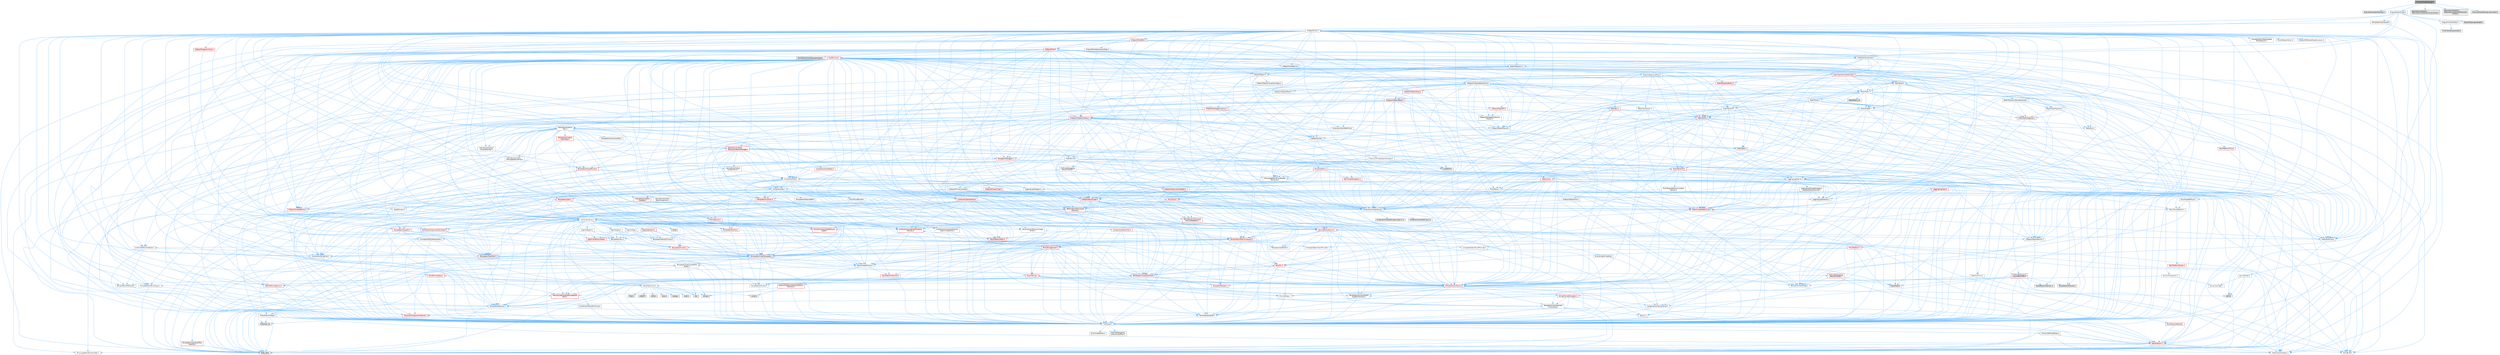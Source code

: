 digraph "FractureModeSettings.h"
{
 // INTERACTIVE_SVG=YES
 // LATEX_PDF_SIZE
  bgcolor="transparent";
  edge [fontname=Helvetica,fontsize=10,labelfontname=Helvetica,labelfontsize=10];
  node [fontname=Helvetica,fontsize=10,shape=box,height=0.2,width=0.4];
  Node1 [id="Node000001",label="FractureModeSettings.h",height=0.2,width=0.4,color="gray40", fillcolor="grey60", style="filled", fontcolor="black",tooltip=" "];
  Node1 -> Node2 [id="edge1_Node000001_Node000002",color="steelblue1",style="solid",tooltip=" "];
  Node2 [id="Node000002",label="Engine/DeveloperSettings.h",height=0.2,width=0.4,color="grey60", fillcolor="#E0E0E0", style="filled",tooltip=" "];
  Node1 -> Node3 [id="edge2_Node000001_Node000003",color="steelblue1",style="solid",tooltip=" "];
  Node3 [id="Node000003",label="Engine/EngineTypes.h",height=0.2,width=0.4,color="grey40", fillcolor="white", style="filled",URL="$df/dcf/EngineTypes_8h.html",tooltip=" "];
  Node3 -> Node4 [id="edge3_Node000003_Node000004",color="steelblue1",style="solid",tooltip=" "];
  Node4 [id="Node000004",label="Misc/EnumClassFlags.h",height=0.2,width=0.4,color="grey40", fillcolor="white", style="filled",URL="$d8/de7/EnumClassFlags_8h.html",tooltip=" "];
  Node3 -> Node5 [id="edge4_Node000003_Node000005",color="steelblue1",style="solid",tooltip=" "];
  Node5 [id="Node000005",label="UObject/ObjectMacros.h",height=0.2,width=0.4,color="grey40", fillcolor="white", style="filled",URL="$d8/d8d/ObjectMacros_8h.html",tooltip=" "];
  Node5 -> Node4 [id="edge5_Node000005_Node000004",color="steelblue1",style="solid",tooltip=" "];
  Node5 -> Node6 [id="edge6_Node000005_Node000006",color="steelblue1",style="solid",tooltip=" "];
  Node6 [id="Node000006",label="UObject/Script.h",height=0.2,width=0.4,color="grey40", fillcolor="white", style="filled",URL="$de/dc6/Script_8h.html",tooltip=" "];
  Node6 -> Node7 [id="edge7_Node000006_Node000007",color="steelblue1",style="solid",tooltip=" "];
  Node7 [id="Node000007",label="Delegates/Delegate.h",height=0.2,width=0.4,color="red", fillcolor="#FFF0F0", style="filled",URL="$d4/d80/Delegate_8h.html",tooltip=" "];
  Node7 -> Node8 [id="edge8_Node000007_Node000008",color="steelblue1",style="solid",tooltip=" "];
  Node8 [id="Node000008",label="CoreTypes.h",height=0.2,width=0.4,color="grey40", fillcolor="white", style="filled",URL="$dc/dec/CoreTypes_8h.html",tooltip=" "];
  Node8 -> Node9 [id="edge9_Node000008_Node000009",color="steelblue1",style="solid",tooltip=" "];
  Node9 [id="Node000009",label="HAL/Platform.h",height=0.2,width=0.4,color="red", fillcolor="#FFF0F0", style="filled",URL="$d9/dd0/Platform_8h.html",tooltip=" "];
  Node9 -> Node10 [id="edge10_Node000009_Node000010",color="steelblue1",style="solid",tooltip=" "];
  Node10 [id="Node000010",label="Misc/Build.h",height=0.2,width=0.4,color="grey40", fillcolor="white", style="filled",URL="$d3/dbb/Build_8h.html",tooltip=" "];
  Node9 -> Node11 [id="edge11_Node000009_Node000011",color="steelblue1",style="solid",tooltip=" "];
  Node11 [id="Node000011",label="Misc/LargeWorldCoordinates.h",height=0.2,width=0.4,color="grey40", fillcolor="white", style="filled",URL="$d2/dcb/LargeWorldCoordinates_8h.html",tooltip=" "];
  Node9 -> Node12 [id="edge12_Node000009_Node000012",color="steelblue1",style="solid",tooltip=" "];
  Node12 [id="Node000012",label="type_traits",height=0.2,width=0.4,color="grey60", fillcolor="#E0E0E0", style="filled",tooltip=" "];
  Node9 -> Node13 [id="edge13_Node000009_Node000013",color="steelblue1",style="solid",tooltip=" "];
  Node13 [id="Node000013",label="PreprocessorHelpers.h",height=0.2,width=0.4,color="grey40", fillcolor="white", style="filled",URL="$db/ddb/PreprocessorHelpers_8h.html",tooltip=" "];
  Node8 -> Node19 [id="edge14_Node000008_Node000019",color="steelblue1",style="solid",tooltip=" "];
  Node19 [id="Node000019",label="ProfilingDebugging\l/UMemoryDefines.h",height=0.2,width=0.4,color="grey40", fillcolor="white", style="filled",URL="$d2/da2/UMemoryDefines_8h.html",tooltip=" "];
  Node8 -> Node20 [id="edge15_Node000008_Node000020",color="steelblue1",style="solid",tooltip=" "];
  Node20 [id="Node000020",label="Misc/CoreMiscDefines.h",height=0.2,width=0.4,color="grey40", fillcolor="white", style="filled",URL="$da/d38/CoreMiscDefines_8h.html",tooltip=" "];
  Node20 -> Node9 [id="edge16_Node000020_Node000009",color="steelblue1",style="solid",tooltip=" "];
  Node20 -> Node13 [id="edge17_Node000020_Node000013",color="steelblue1",style="solid",tooltip=" "];
  Node8 -> Node21 [id="edge18_Node000008_Node000021",color="steelblue1",style="solid",tooltip=" "];
  Node21 [id="Node000021",label="Misc/CoreDefines.h",height=0.2,width=0.4,color="grey40", fillcolor="white", style="filled",URL="$d3/dd2/CoreDefines_8h.html",tooltip=" "];
  Node7 -> Node22 [id="edge19_Node000007_Node000022",color="steelblue1",style="solid",tooltip=" "];
  Node22 [id="Node000022",label="Misc/AssertionMacros.h",height=0.2,width=0.4,color="red", fillcolor="#FFF0F0", style="filled",URL="$d0/dfa/AssertionMacros_8h.html",tooltip=" "];
  Node22 -> Node8 [id="edge20_Node000022_Node000008",color="steelblue1",style="solid",tooltip=" "];
  Node22 -> Node9 [id="edge21_Node000022_Node000009",color="steelblue1",style="solid",tooltip=" "];
  Node22 -> Node13 [id="edge22_Node000022_Node000013",color="steelblue1",style="solid",tooltip=" "];
  Node22 -> Node58 [id="edge23_Node000022_Node000058",color="steelblue1",style="solid",tooltip=" "];
  Node58 [id="Node000058",label="Templates/EnableIf.h",height=0.2,width=0.4,color="grey40", fillcolor="white", style="filled",URL="$d7/d60/EnableIf_8h.html",tooltip=" "];
  Node58 -> Node8 [id="edge24_Node000058_Node000008",color="steelblue1",style="solid",tooltip=" "];
  Node22 -> Node59 [id="edge25_Node000022_Node000059",color="steelblue1",style="solid",tooltip=" "];
  Node59 [id="Node000059",label="Templates/IsArrayOrRefOf\lTypeByPredicate.h",height=0.2,width=0.4,color="grey40", fillcolor="white", style="filled",URL="$d6/da1/IsArrayOrRefOfTypeByPredicate_8h.html",tooltip=" "];
  Node59 -> Node8 [id="edge26_Node000059_Node000008",color="steelblue1",style="solid",tooltip=" "];
  Node22 -> Node60 [id="edge27_Node000022_Node000060",color="steelblue1",style="solid",tooltip=" "];
  Node60 [id="Node000060",label="Templates/IsValidVariadic\lFunctionArg.h",height=0.2,width=0.4,color="grey40", fillcolor="white", style="filled",URL="$d0/dc8/IsValidVariadicFunctionArg_8h.html",tooltip=" "];
  Node60 -> Node8 [id="edge28_Node000060_Node000008",color="steelblue1",style="solid",tooltip=" "];
  Node60 -> Node61 [id="edge29_Node000060_Node000061",color="steelblue1",style="solid",tooltip=" "];
  Node61 [id="Node000061",label="IsEnum.h",height=0.2,width=0.4,color="grey40", fillcolor="white", style="filled",URL="$d4/de5/IsEnum_8h.html",tooltip=" "];
  Node60 -> Node12 [id="edge30_Node000060_Node000012",color="steelblue1",style="solid",tooltip=" "];
  Node22 -> Node62 [id="edge31_Node000022_Node000062",color="steelblue1",style="solid",tooltip=" "];
  Node62 [id="Node000062",label="Traits/IsCharEncodingCompatible\lWith.h",height=0.2,width=0.4,color="red", fillcolor="#FFF0F0", style="filled",URL="$df/dd1/IsCharEncodingCompatibleWith_8h.html",tooltip=" "];
  Node62 -> Node12 [id="edge32_Node000062_Node000012",color="steelblue1",style="solid",tooltip=" "];
  Node22 -> Node64 [id="edge33_Node000022_Node000064",color="steelblue1",style="solid",tooltip=" "];
  Node64 [id="Node000064",label="Misc/VarArgs.h",height=0.2,width=0.4,color="grey40", fillcolor="white", style="filled",URL="$d5/d6f/VarArgs_8h.html",tooltip=" "];
  Node64 -> Node8 [id="edge34_Node000064_Node000008",color="steelblue1",style="solid",tooltip=" "];
  Node22 -> Node65 [id="edge35_Node000022_Node000065",color="steelblue1",style="solid",tooltip=" "];
  Node65 [id="Node000065",label="String/FormatStringSan.h",height=0.2,width=0.4,color="red", fillcolor="#FFF0F0", style="filled",URL="$d3/d8b/FormatStringSan_8h.html",tooltip=" "];
  Node65 -> Node12 [id="edge36_Node000065_Node000012",color="steelblue1",style="solid",tooltip=" "];
  Node65 -> Node8 [id="edge37_Node000065_Node000008",color="steelblue1",style="solid",tooltip=" "];
  Node65 -> Node66 [id="edge38_Node000065_Node000066",color="steelblue1",style="solid",tooltip=" "];
  Node66 [id="Node000066",label="Templates/Requires.h",height=0.2,width=0.4,color="grey40", fillcolor="white", style="filled",URL="$dc/d96/Requires_8h.html",tooltip=" "];
  Node66 -> Node58 [id="edge39_Node000066_Node000058",color="steelblue1",style="solid",tooltip=" "];
  Node66 -> Node12 [id="edge40_Node000066_Node000012",color="steelblue1",style="solid",tooltip=" "];
  Node65 -> Node60 [id="edge41_Node000065_Node000060",color="steelblue1",style="solid",tooltip=" "];
  Node65 -> Node31 [id="edge42_Node000065_Node000031",color="steelblue1",style="solid",tooltip=" "];
  Node31 [id="Node000031",label="Containers/ContainersFwd.h",height=0.2,width=0.4,color="grey40", fillcolor="white", style="filled",URL="$d4/d0a/ContainersFwd_8h.html",tooltip=" "];
  Node31 -> Node9 [id="edge43_Node000031_Node000009",color="steelblue1",style="solid",tooltip=" "];
  Node31 -> Node8 [id="edge44_Node000031_Node000008",color="steelblue1",style="solid",tooltip=" "];
  Node31 -> Node28 [id="edge45_Node000031_Node000028",color="steelblue1",style="solid",tooltip=" "];
  Node28 [id="Node000028",label="Traits/IsContiguousContainer.h",height=0.2,width=0.4,color="red", fillcolor="#FFF0F0", style="filled",URL="$d5/d3c/IsContiguousContainer_8h.html",tooltip=" "];
  Node28 -> Node8 [id="edge46_Node000028_Node000008",color="steelblue1",style="solid",tooltip=" "];
  Node28 -> Node27 [id="edge47_Node000028_Node000027",color="steelblue1",style="solid",tooltip=" "];
  Node27 [id="Node000027",label="initializer_list",height=0.2,width=0.4,color="grey60", fillcolor="#E0E0E0", style="filled",tooltip=" "];
  Node22 -> Node71 [id="edge48_Node000022_Node000071",color="steelblue1",style="solid",tooltip=" "];
  Node71 [id="Node000071",label="atomic",height=0.2,width=0.4,color="grey60", fillcolor="#E0E0E0", style="filled",tooltip=" "];
  Node7 -> Node72 [id="edge49_Node000007_Node000072",color="steelblue1",style="solid",tooltip=" "];
  Node72 [id="Node000072",label="UObject/NameTypes.h",height=0.2,width=0.4,color="red", fillcolor="#FFF0F0", style="filled",URL="$d6/d35/NameTypes_8h.html",tooltip=" "];
  Node72 -> Node8 [id="edge50_Node000072_Node000008",color="steelblue1",style="solid",tooltip=" "];
  Node72 -> Node22 [id="edge51_Node000072_Node000022",color="steelblue1",style="solid",tooltip=" "];
  Node72 -> Node73 [id="edge52_Node000072_Node000073",color="steelblue1",style="solid",tooltip=" "];
  Node73 [id="Node000073",label="HAL/UnrealMemory.h",height=0.2,width=0.4,color="grey40", fillcolor="white", style="filled",URL="$d9/d96/UnrealMemory_8h.html",tooltip=" "];
  Node73 -> Node8 [id="edge53_Node000073_Node000008",color="steelblue1",style="solid",tooltip=" "];
  Node73 -> Node74 [id="edge54_Node000073_Node000074",color="steelblue1",style="solid",tooltip=" "];
  Node74 [id="Node000074",label="GenericPlatform/GenericPlatform\lMemory.h",height=0.2,width=0.4,color="red", fillcolor="#FFF0F0", style="filled",URL="$dd/d22/GenericPlatformMemory_8h.html",tooltip=" "];
  Node74 -> Node8 [id="edge55_Node000074_Node000008",color="steelblue1",style="solid",tooltip=" "];
  Node74 -> Node44 [id="edge56_Node000074_Node000044",color="steelblue1",style="solid",tooltip=" "];
  Node44 [id="Node000044",label="string.h",height=0.2,width=0.4,color="grey60", fillcolor="#E0E0E0", style="filled",tooltip=" "];
  Node74 -> Node37 [id="edge57_Node000074_Node000037",color="steelblue1",style="solid",tooltip=" "];
  Node37 [id="Node000037",label="wchar.h",height=0.2,width=0.4,color="grey60", fillcolor="#E0E0E0", style="filled",tooltip=" "];
  Node73 -> Node77 [id="edge58_Node000073_Node000077",color="steelblue1",style="solid",tooltip=" "];
  Node77 [id="Node000077",label="HAL/MemoryBase.h",height=0.2,width=0.4,color="red", fillcolor="#FFF0F0", style="filled",URL="$d6/d9f/MemoryBase_8h.html",tooltip=" "];
  Node77 -> Node8 [id="edge59_Node000077_Node000008",color="steelblue1",style="solid",tooltip=" "];
  Node77 -> Node51 [id="edge60_Node000077_Node000051",color="steelblue1",style="solid",tooltip=" "];
  Node51 [id="Node000051",label="HAL/PlatformAtomics.h",height=0.2,width=0.4,color="red", fillcolor="#FFF0F0", style="filled",URL="$d3/d36/PlatformAtomics_8h.html",tooltip=" "];
  Node51 -> Node8 [id="edge61_Node000051_Node000008",color="steelblue1",style="solid",tooltip=" "];
  Node77 -> Node35 [id="edge62_Node000077_Node000035",color="steelblue1",style="solid",tooltip=" "];
  Node35 [id="Node000035",label="HAL/PlatformCrt.h",height=0.2,width=0.4,color="grey40", fillcolor="white", style="filled",URL="$d8/d75/PlatformCrt_8h.html",tooltip=" "];
  Node35 -> Node36 [id="edge63_Node000035_Node000036",color="steelblue1",style="solid",tooltip=" "];
  Node36 [id="Node000036",label="new",height=0.2,width=0.4,color="grey60", fillcolor="#E0E0E0", style="filled",tooltip=" "];
  Node35 -> Node37 [id="edge64_Node000035_Node000037",color="steelblue1",style="solid",tooltip=" "];
  Node35 -> Node38 [id="edge65_Node000035_Node000038",color="steelblue1",style="solid",tooltip=" "];
  Node38 [id="Node000038",label="stddef.h",height=0.2,width=0.4,color="grey60", fillcolor="#E0E0E0", style="filled",tooltip=" "];
  Node35 -> Node39 [id="edge66_Node000035_Node000039",color="steelblue1",style="solid",tooltip=" "];
  Node39 [id="Node000039",label="stdlib.h",height=0.2,width=0.4,color="grey60", fillcolor="#E0E0E0", style="filled",tooltip=" "];
  Node35 -> Node40 [id="edge67_Node000035_Node000040",color="steelblue1",style="solid",tooltip=" "];
  Node40 [id="Node000040",label="stdio.h",height=0.2,width=0.4,color="grey60", fillcolor="#E0E0E0", style="filled",tooltip=" "];
  Node35 -> Node41 [id="edge68_Node000035_Node000041",color="steelblue1",style="solid",tooltip=" "];
  Node41 [id="Node000041",label="stdarg.h",height=0.2,width=0.4,color="grey60", fillcolor="#E0E0E0", style="filled",tooltip=" "];
  Node35 -> Node42 [id="edge69_Node000035_Node000042",color="steelblue1",style="solid",tooltip=" "];
  Node42 [id="Node000042",label="math.h",height=0.2,width=0.4,color="grey60", fillcolor="#E0E0E0", style="filled",tooltip=" "];
  Node35 -> Node43 [id="edge70_Node000035_Node000043",color="steelblue1",style="solid",tooltip=" "];
  Node43 [id="Node000043",label="float.h",height=0.2,width=0.4,color="grey60", fillcolor="#E0E0E0", style="filled",tooltip=" "];
  Node35 -> Node44 [id="edge71_Node000035_Node000044",color="steelblue1",style="solid",tooltip=" "];
  Node73 -> Node90 [id="edge72_Node000073_Node000090",color="steelblue1",style="solid",tooltip=" "];
  Node90 [id="Node000090",label="HAL/PlatformMemory.h",height=0.2,width=0.4,color="red", fillcolor="#FFF0F0", style="filled",URL="$de/d68/PlatformMemory_8h.html",tooltip=" "];
  Node90 -> Node8 [id="edge73_Node000090_Node000008",color="steelblue1",style="solid",tooltip=" "];
  Node90 -> Node74 [id="edge74_Node000090_Node000074",color="steelblue1",style="solid",tooltip=" "];
  Node73 -> Node92 [id="edge75_Node000073_Node000092",color="steelblue1",style="solid",tooltip=" "];
  Node92 [id="Node000092",label="ProfilingDebugging\l/MemoryTrace.h",height=0.2,width=0.4,color="red", fillcolor="#FFF0F0", style="filled",URL="$da/dd7/MemoryTrace_8h.html",tooltip=" "];
  Node92 -> Node9 [id="edge76_Node000092_Node000009",color="steelblue1",style="solid",tooltip=" "];
  Node92 -> Node4 [id="edge77_Node000092_Node000004",color="steelblue1",style="solid",tooltip=" "];
  Node92 -> Node57 [id="edge78_Node000092_Node000057",color="steelblue1",style="solid",tooltip=" "];
  Node57 [id="Node000057",label="Trace/Trace.h",height=0.2,width=0.4,color="grey60", fillcolor="#E0E0E0", style="filled",tooltip=" "];
  Node73 -> Node93 [id="edge79_Node000073_Node000093",color="steelblue1",style="solid",tooltip=" "];
  Node93 [id="Node000093",label="Templates/IsPointer.h",height=0.2,width=0.4,color="grey40", fillcolor="white", style="filled",URL="$d7/d05/IsPointer_8h.html",tooltip=" "];
  Node93 -> Node8 [id="edge80_Node000093_Node000008",color="steelblue1",style="solid",tooltip=" "];
  Node72 -> Node94 [id="edge81_Node000072_Node000094",color="steelblue1",style="solid",tooltip=" "];
  Node94 [id="Node000094",label="Templates/UnrealTypeTraits.h",height=0.2,width=0.4,color="red", fillcolor="#FFF0F0", style="filled",URL="$d2/d2d/UnrealTypeTraits_8h.html",tooltip=" "];
  Node94 -> Node8 [id="edge82_Node000094_Node000008",color="steelblue1",style="solid",tooltip=" "];
  Node94 -> Node93 [id="edge83_Node000094_Node000093",color="steelblue1",style="solid",tooltip=" "];
  Node94 -> Node22 [id="edge84_Node000094_Node000022",color="steelblue1",style="solid",tooltip=" "];
  Node94 -> Node58 [id="edge85_Node000094_Node000058",color="steelblue1",style="solid",tooltip=" "];
  Node94 -> Node61 [id="edge86_Node000094_Node000061",color="steelblue1",style="solid",tooltip=" "];
  Node94 -> Node96 [id="edge87_Node000094_Node000096",color="steelblue1",style="solid",tooltip=" "];
  Node96 [id="Node000096",label="Templates/Models.h",height=0.2,width=0.4,color="red", fillcolor="#FFF0F0", style="filled",URL="$d3/d0c/Models_8h.html",tooltip=" "];
  Node94 -> Node97 [id="edge88_Node000094_Node000097",color="steelblue1",style="solid",tooltip=" "];
  Node97 [id="Node000097",label="Templates/IsPODType.h",height=0.2,width=0.4,color="grey40", fillcolor="white", style="filled",URL="$d7/db1/IsPODType_8h.html",tooltip=" "];
  Node97 -> Node8 [id="edge89_Node000097_Node000008",color="steelblue1",style="solid",tooltip=" "];
  Node94 -> Node98 [id="edge90_Node000094_Node000098",color="steelblue1",style="solid",tooltip=" "];
  Node98 [id="Node000098",label="Templates/IsUECoreType.h",height=0.2,width=0.4,color="grey40", fillcolor="white", style="filled",URL="$d1/db8/IsUECoreType_8h.html",tooltip=" "];
  Node98 -> Node8 [id="edge91_Node000098_Node000008",color="steelblue1",style="solid",tooltip=" "];
  Node98 -> Node12 [id="edge92_Node000098_Node000012",color="steelblue1",style="solid",tooltip=" "];
  Node72 -> Node99 [id="edge93_Node000072_Node000099",color="steelblue1",style="solid",tooltip=" "];
  Node99 [id="Node000099",label="Templates/UnrealTemplate.h",height=0.2,width=0.4,color="red", fillcolor="#FFF0F0", style="filled",URL="$d4/d24/UnrealTemplate_8h.html",tooltip=" "];
  Node99 -> Node8 [id="edge94_Node000099_Node000008",color="steelblue1",style="solid",tooltip=" "];
  Node99 -> Node93 [id="edge95_Node000099_Node000093",color="steelblue1",style="solid",tooltip=" "];
  Node99 -> Node73 [id="edge96_Node000099_Node000073",color="steelblue1",style="solid",tooltip=" "];
  Node99 -> Node94 [id="edge97_Node000099_Node000094",color="steelblue1",style="solid",tooltip=" "];
  Node99 -> Node66 [id="edge98_Node000099_Node000066",color="steelblue1",style="solid",tooltip=" "];
  Node99 -> Node103 [id="edge99_Node000099_Node000103",color="steelblue1",style="solid",tooltip=" "];
  Node103 [id="Node000103",label="Templates/TypeCompatible\lBytes.h",height=0.2,width=0.4,color="grey40", fillcolor="white", style="filled",URL="$df/d0a/TypeCompatibleBytes_8h.html",tooltip=" "];
  Node103 -> Node8 [id="edge100_Node000103_Node000008",color="steelblue1",style="solid",tooltip=" "];
  Node103 -> Node44 [id="edge101_Node000103_Node000044",color="steelblue1",style="solid",tooltip=" "];
  Node103 -> Node36 [id="edge102_Node000103_Node000036",color="steelblue1",style="solid",tooltip=" "];
  Node103 -> Node12 [id="edge103_Node000103_Node000012",color="steelblue1",style="solid",tooltip=" "];
  Node99 -> Node28 [id="edge104_Node000099_Node000028",color="steelblue1",style="solid",tooltip=" "];
  Node99 -> Node12 [id="edge105_Node000099_Node000012",color="steelblue1",style="solid",tooltip=" "];
  Node72 -> Node105 [id="edge106_Node000072_Node000105",color="steelblue1",style="solid",tooltip=" "];
  Node105 [id="Node000105",label="Containers/UnrealString.h",height=0.2,width=0.4,color="grey40", fillcolor="white", style="filled",URL="$d5/dba/UnrealString_8h.html",tooltip=" "];
  Node105 -> Node106 [id="edge107_Node000105_Node000106",color="steelblue1",style="solid",tooltip=" "];
  Node106 [id="Node000106",label="Containers/UnrealStringIncludes.h.inl",height=0.2,width=0.4,color="grey60", fillcolor="#E0E0E0", style="filled",tooltip=" "];
  Node105 -> Node107 [id="edge108_Node000105_Node000107",color="steelblue1",style="solid",tooltip=" "];
  Node107 [id="Node000107",label="Containers/UnrealString.h.inl",height=0.2,width=0.4,color="grey60", fillcolor="#E0E0E0", style="filled",tooltip=" "];
  Node105 -> Node108 [id="edge109_Node000105_Node000108",color="steelblue1",style="solid",tooltip=" "];
  Node108 [id="Node000108",label="Misc/StringFormatArg.h",height=0.2,width=0.4,color="grey40", fillcolor="white", style="filled",URL="$d2/d16/StringFormatArg_8h.html",tooltip=" "];
  Node108 -> Node31 [id="edge110_Node000108_Node000031",color="steelblue1",style="solid",tooltip=" "];
  Node72 -> Node109 [id="edge111_Node000072_Node000109",color="steelblue1",style="solid",tooltip=" "];
  Node109 [id="Node000109",label="HAL/CriticalSection.h",height=0.2,width=0.4,color="grey40", fillcolor="white", style="filled",URL="$d6/d90/CriticalSection_8h.html",tooltip=" "];
  Node109 -> Node110 [id="edge112_Node000109_Node000110",color="steelblue1",style="solid",tooltip=" "];
  Node110 [id="Node000110",label="HAL/PlatformMutex.h",height=0.2,width=0.4,color="red", fillcolor="#FFF0F0", style="filled",URL="$d9/d0b/PlatformMutex_8h.html",tooltip=" "];
  Node110 -> Node8 [id="edge113_Node000110_Node000008",color="steelblue1",style="solid",tooltip=" "];
  Node72 -> Node25 [id="edge114_Node000072_Node000025",color="steelblue1",style="solid",tooltip=" "];
  Node25 [id="Node000025",label="Containers/StringFwd.h",height=0.2,width=0.4,color="grey40", fillcolor="white", style="filled",URL="$df/d37/StringFwd_8h.html",tooltip=" "];
  Node25 -> Node8 [id="edge115_Node000025_Node000008",color="steelblue1",style="solid",tooltip=" "];
  Node25 -> Node26 [id="edge116_Node000025_Node000026",color="steelblue1",style="solid",tooltip=" "];
  Node26 [id="Node000026",label="Traits/ElementType.h",height=0.2,width=0.4,color="grey40", fillcolor="white", style="filled",URL="$d5/d4f/ElementType_8h.html",tooltip=" "];
  Node26 -> Node9 [id="edge117_Node000026_Node000009",color="steelblue1",style="solid",tooltip=" "];
  Node26 -> Node27 [id="edge118_Node000026_Node000027",color="steelblue1",style="solid",tooltip=" "];
  Node26 -> Node12 [id="edge119_Node000026_Node000012",color="steelblue1",style="solid",tooltip=" "];
  Node25 -> Node28 [id="edge120_Node000025_Node000028",color="steelblue1",style="solid",tooltip=" "];
  Node72 -> Node177 [id="edge121_Node000072_Node000177",color="steelblue1",style="solid",tooltip=" "];
  Node177 [id="Node000177",label="UObject/UnrealNames.h",height=0.2,width=0.4,color="red", fillcolor="#FFF0F0", style="filled",URL="$d8/db1/UnrealNames_8h.html",tooltip=" "];
  Node177 -> Node8 [id="edge122_Node000177_Node000008",color="steelblue1",style="solid",tooltip=" "];
  Node72 -> Node143 [id="edge123_Node000072_Node000143",color="steelblue1",style="solid",tooltip=" "];
  Node143 [id="Node000143",label="Serialization/MemoryLayout.h",height=0.2,width=0.4,color="red", fillcolor="#FFF0F0", style="filled",URL="$d7/d66/MemoryLayout_8h.html",tooltip=" "];
  Node143 -> Node144 [id="edge124_Node000143_Node000144",color="steelblue1",style="solid",tooltip=" "];
  Node144 [id="Node000144",label="Concepts/StaticClassProvider.h",height=0.2,width=0.4,color="grey40", fillcolor="white", style="filled",URL="$dd/d83/StaticClassProvider_8h.html",tooltip=" "];
  Node143 -> Node145 [id="edge125_Node000143_Node000145",color="steelblue1",style="solid",tooltip=" "];
  Node145 [id="Node000145",label="Concepts/StaticStructProvider.h",height=0.2,width=0.4,color="grey40", fillcolor="white", style="filled",URL="$d5/d77/StaticStructProvider_8h.html",tooltip=" "];
  Node143 -> Node146 [id="edge126_Node000143_Node000146",color="steelblue1",style="solid",tooltip=" "];
  Node146 [id="Node000146",label="Containers/EnumAsByte.h",height=0.2,width=0.4,color="grey40", fillcolor="white", style="filled",URL="$d6/d9a/EnumAsByte_8h.html",tooltip=" "];
  Node146 -> Node8 [id="edge127_Node000146_Node000008",color="steelblue1",style="solid",tooltip=" "];
  Node146 -> Node97 [id="edge128_Node000146_Node000097",color="steelblue1",style="solid",tooltip=" "];
  Node146 -> Node147 [id="edge129_Node000146_Node000147",color="steelblue1",style="solid",tooltip=" "];
  Node147 [id="Node000147",label="Templates/TypeHash.h",height=0.2,width=0.4,color="red", fillcolor="#FFF0F0", style="filled",URL="$d1/d62/TypeHash_8h.html",tooltip=" "];
  Node147 -> Node8 [id="edge130_Node000147_Node000008",color="steelblue1",style="solid",tooltip=" "];
  Node147 -> Node66 [id="edge131_Node000147_Node000066",color="steelblue1",style="solid",tooltip=" "];
  Node147 -> Node148 [id="edge132_Node000147_Node000148",color="steelblue1",style="solid",tooltip=" "];
  Node148 [id="Node000148",label="Misc/Crc.h",height=0.2,width=0.4,color="red", fillcolor="#FFF0F0", style="filled",URL="$d4/dd2/Crc_8h.html",tooltip=" "];
  Node148 -> Node8 [id="edge133_Node000148_Node000008",color="steelblue1",style="solid",tooltip=" "];
  Node148 -> Node22 [id="edge134_Node000148_Node000022",color="steelblue1",style="solid",tooltip=" "];
  Node148 -> Node149 [id="edge135_Node000148_Node000149",color="steelblue1",style="solid",tooltip=" "];
  Node149 [id="Node000149",label="Misc/CString.h",height=0.2,width=0.4,color="red", fillcolor="#FFF0F0", style="filled",URL="$d2/d49/CString_8h.html",tooltip=" "];
  Node149 -> Node8 [id="edge136_Node000149_Node000008",color="steelblue1",style="solid",tooltip=" "];
  Node149 -> Node35 [id="edge137_Node000149_Node000035",color="steelblue1",style="solid",tooltip=" "];
  Node149 -> Node22 [id="edge138_Node000149_Node000022",color="steelblue1",style="solid",tooltip=" "];
  Node149 -> Node64 [id="edge139_Node000149_Node000064",color="steelblue1",style="solid",tooltip=" "];
  Node149 -> Node59 [id="edge140_Node000149_Node000059",color="steelblue1",style="solid",tooltip=" "];
  Node149 -> Node60 [id="edge141_Node000149_Node000060",color="steelblue1",style="solid",tooltip=" "];
  Node149 -> Node62 [id="edge142_Node000149_Node000062",color="steelblue1",style="solid",tooltip=" "];
  Node148 -> Node94 [id="edge143_Node000148_Node000094",color="steelblue1",style="solid",tooltip=" "];
  Node147 -> Node12 [id="edge144_Node000147_Node000012",color="steelblue1",style="solid",tooltip=" "];
  Node143 -> Node25 [id="edge145_Node000143_Node000025",color="steelblue1",style="solid",tooltip=" "];
  Node143 -> Node73 [id="edge146_Node000143_Node000073",color="steelblue1",style="solid",tooltip=" "];
  Node143 -> Node58 [id="edge147_Node000143_Node000058",color="steelblue1",style="solid",tooltip=" "];
  Node143 -> Node155 [id="edge148_Node000143_Node000155",color="steelblue1",style="solid",tooltip=" "];
  Node155 [id="Node000155",label="Templates/IsAbstract.h",height=0.2,width=0.4,color="grey40", fillcolor="white", style="filled",URL="$d8/db7/IsAbstract_8h.html",tooltip=" "];
  Node143 -> Node96 [id="edge149_Node000143_Node000096",color="steelblue1",style="solid",tooltip=" "];
  Node143 -> Node99 [id="edge150_Node000143_Node000099",color="steelblue1",style="solid",tooltip=" "];
  Node72 -> Node126 [id="edge151_Node000072_Node000126",color="steelblue1",style="solid",tooltip=" "];
  Node126 [id="Node000126",label="Misc/IntrusiveUnsetOptional\lState.h",height=0.2,width=0.4,color="red", fillcolor="#FFF0F0", style="filled",URL="$d2/d0a/IntrusiveUnsetOptionalState_8h.html",tooltip=" "];
  Node72 -> Node179 [id="edge152_Node000072_Node000179",color="steelblue1",style="solid",tooltip=" "];
  Node179 [id="Node000179",label="Misc/StringBuilder.h",height=0.2,width=0.4,color="red", fillcolor="#FFF0F0", style="filled",URL="$d4/d52/StringBuilder_8h.html",tooltip=" "];
  Node179 -> Node25 [id="edge153_Node000179_Node000025",color="steelblue1",style="solid",tooltip=" "];
  Node179 -> Node8 [id="edge154_Node000179_Node000008",color="steelblue1",style="solid",tooltip=" "];
  Node179 -> Node73 [id="edge155_Node000179_Node000073",color="steelblue1",style="solid",tooltip=" "];
  Node179 -> Node22 [id="edge156_Node000179_Node000022",color="steelblue1",style="solid",tooltip=" "];
  Node179 -> Node149 [id="edge157_Node000179_Node000149",color="steelblue1",style="solid",tooltip=" "];
  Node179 -> Node58 [id="edge158_Node000179_Node000058",color="steelblue1",style="solid",tooltip=" "];
  Node179 -> Node59 [id="edge159_Node000179_Node000059",color="steelblue1",style="solid",tooltip=" "];
  Node179 -> Node60 [id="edge160_Node000179_Node000060",color="steelblue1",style="solid",tooltip=" "];
  Node179 -> Node66 [id="edge161_Node000179_Node000066",color="steelblue1",style="solid",tooltip=" "];
  Node179 -> Node99 [id="edge162_Node000179_Node000099",color="steelblue1",style="solid",tooltip=" "];
  Node179 -> Node94 [id="edge163_Node000179_Node000094",color="steelblue1",style="solid",tooltip=" "];
  Node179 -> Node62 [id="edge164_Node000179_Node000062",color="steelblue1",style="solid",tooltip=" "];
  Node179 -> Node28 [id="edge165_Node000179_Node000028",color="steelblue1",style="solid",tooltip=" "];
  Node179 -> Node12 [id="edge166_Node000179_Node000012",color="steelblue1",style="solid",tooltip=" "];
  Node72 -> Node57 [id="edge167_Node000072_Node000057",color="steelblue1",style="solid",tooltip=" "];
  Node7 -> Node185 [id="edge168_Node000007_Node000185",color="steelblue1",style="solid",tooltip=" "];
  Node185 [id="Node000185",label="Templates/SharedPointer.h",height=0.2,width=0.4,color="red", fillcolor="#FFF0F0", style="filled",URL="$d2/d17/SharedPointer_8h.html",tooltip=" "];
  Node185 -> Node8 [id="edge169_Node000185_Node000008",color="steelblue1",style="solid",tooltip=" "];
  Node185 -> Node126 [id="edge170_Node000185_Node000126",color="steelblue1",style="solid",tooltip=" "];
  Node185 -> Node22 [id="edge171_Node000185_Node000022",color="steelblue1",style="solid",tooltip=" "];
  Node185 -> Node73 [id="edge172_Node000185_Node000073",color="steelblue1",style="solid",tooltip=" "];
  Node185 -> Node125 [id="edge173_Node000185_Node000125",color="steelblue1",style="solid",tooltip=" "];
  Node125 [id="Node000125",label="Containers/Array.h",height=0.2,width=0.4,color="grey40", fillcolor="white", style="filled",URL="$df/dd0/Array_8h.html",tooltip=" "];
  Node125 -> Node8 [id="edge174_Node000125_Node000008",color="steelblue1",style="solid",tooltip=" "];
  Node125 -> Node22 [id="edge175_Node000125_Node000022",color="steelblue1",style="solid",tooltip=" "];
  Node125 -> Node126 [id="edge176_Node000125_Node000126",color="steelblue1",style="solid",tooltip=" "];
  Node125 -> Node128 [id="edge177_Node000125_Node000128",color="steelblue1",style="solid",tooltip=" "];
  Node128 [id="Node000128",label="Misc/ReverseIterate.h",height=0.2,width=0.4,color="red", fillcolor="#FFF0F0", style="filled",URL="$db/de3/ReverseIterate_8h.html",tooltip=" "];
  Node128 -> Node9 [id="edge178_Node000128_Node000009",color="steelblue1",style="solid",tooltip=" "];
  Node125 -> Node73 [id="edge179_Node000125_Node000073",color="steelblue1",style="solid",tooltip=" "];
  Node125 -> Node94 [id="edge180_Node000125_Node000094",color="steelblue1",style="solid",tooltip=" "];
  Node125 -> Node99 [id="edge181_Node000125_Node000099",color="steelblue1",style="solid",tooltip=" "];
  Node125 -> Node130 [id="edge182_Node000125_Node000130",color="steelblue1",style="solid",tooltip=" "];
  Node130 [id="Node000130",label="Containers/AllowShrinking.h",height=0.2,width=0.4,color="grey40", fillcolor="white", style="filled",URL="$d7/d1a/AllowShrinking_8h.html",tooltip=" "];
  Node130 -> Node8 [id="edge183_Node000130_Node000008",color="steelblue1",style="solid",tooltip=" "];
  Node125 -> Node113 [id="edge184_Node000125_Node000113",color="steelblue1",style="solid",tooltip=" "];
  Node113 [id="Node000113",label="Containers/ContainerAllocation\lPolicies.h",height=0.2,width=0.4,color="red", fillcolor="#FFF0F0", style="filled",URL="$d7/dff/ContainerAllocationPolicies_8h.html",tooltip=" "];
  Node113 -> Node8 [id="edge185_Node000113_Node000008",color="steelblue1",style="solid",tooltip=" "];
  Node113 -> Node113 [id="edge186_Node000113_Node000113",color="steelblue1",style="solid",tooltip=" "];
  Node113 -> Node115 [id="edge187_Node000113_Node000115",color="steelblue1",style="solid",tooltip=" "];
  Node115 [id="Node000115",label="HAL/PlatformMath.h",height=0.2,width=0.4,color="red", fillcolor="#FFF0F0", style="filled",URL="$dc/d53/PlatformMath_8h.html",tooltip=" "];
  Node115 -> Node8 [id="edge188_Node000115_Node000008",color="steelblue1",style="solid",tooltip=" "];
  Node113 -> Node73 [id="edge189_Node000113_Node000073",color="steelblue1",style="solid",tooltip=" "];
  Node113 -> Node22 [id="edge190_Node000113_Node000022",color="steelblue1",style="solid",tooltip=" "];
  Node113 -> Node103 [id="edge191_Node000113_Node000103",color="steelblue1",style="solid",tooltip=" "];
  Node113 -> Node12 [id="edge192_Node000113_Node000012",color="steelblue1",style="solid",tooltip=" "];
  Node125 -> Node131 [id="edge193_Node000125_Node000131",color="steelblue1",style="solid",tooltip=" "];
  Node131 [id="Node000131",label="Containers/ContainerElement\lTypeCompatibility.h",height=0.2,width=0.4,color="grey40", fillcolor="white", style="filled",URL="$df/ddf/ContainerElementTypeCompatibility_8h.html",tooltip=" "];
  Node131 -> Node8 [id="edge194_Node000131_Node000008",color="steelblue1",style="solid",tooltip=" "];
  Node131 -> Node94 [id="edge195_Node000131_Node000094",color="steelblue1",style="solid",tooltip=" "];
  Node125 -> Node132 [id="edge196_Node000125_Node000132",color="steelblue1",style="solid",tooltip=" "];
  Node132 [id="Node000132",label="Serialization/Archive.h",height=0.2,width=0.4,color="red", fillcolor="#FFF0F0", style="filled",URL="$d7/d3b/Archive_8h.html",tooltip=" "];
  Node132 -> Node8 [id="edge197_Node000132_Node000008",color="steelblue1",style="solid",tooltip=" "];
  Node132 -> Node32 [id="edge198_Node000132_Node000032",color="steelblue1",style="solid",tooltip=" "];
  Node32 [id="Node000032",label="Math/MathFwd.h",height=0.2,width=0.4,color="grey40", fillcolor="white", style="filled",URL="$d2/d10/MathFwd_8h.html",tooltip=" "];
  Node32 -> Node9 [id="edge199_Node000032_Node000009",color="steelblue1",style="solid",tooltip=" "];
  Node132 -> Node22 [id="edge200_Node000132_Node000022",color="steelblue1",style="solid",tooltip=" "];
  Node132 -> Node10 [id="edge201_Node000132_Node000010",color="steelblue1",style="solid",tooltip=" "];
  Node132 -> Node64 [id="edge202_Node000132_Node000064",color="steelblue1",style="solid",tooltip=" "];
  Node132 -> Node58 [id="edge203_Node000132_Node000058",color="steelblue1",style="solid",tooltip=" "];
  Node132 -> Node59 [id="edge204_Node000132_Node000059",color="steelblue1",style="solid",tooltip=" "];
  Node132 -> Node60 [id="edge205_Node000132_Node000060",color="steelblue1",style="solid",tooltip=" "];
  Node132 -> Node99 [id="edge206_Node000132_Node000099",color="steelblue1",style="solid",tooltip=" "];
  Node132 -> Node62 [id="edge207_Node000132_Node000062",color="steelblue1",style="solid",tooltip=" "];
  Node132 -> Node141 [id="edge208_Node000132_Node000141",color="steelblue1",style="solid",tooltip=" "];
  Node141 [id="Node000141",label="UObject/ObjectVersion.h",height=0.2,width=0.4,color="grey40", fillcolor="white", style="filled",URL="$da/d63/ObjectVersion_8h.html",tooltip=" "];
  Node141 -> Node8 [id="edge209_Node000141_Node000008",color="steelblue1",style="solid",tooltip=" "];
  Node125 -> Node142 [id="edge210_Node000125_Node000142",color="steelblue1",style="solid",tooltip=" "];
  Node142 [id="Node000142",label="Serialization/MemoryImage\lWriter.h",height=0.2,width=0.4,color="grey40", fillcolor="white", style="filled",URL="$d0/d08/MemoryImageWriter_8h.html",tooltip=" "];
  Node142 -> Node8 [id="edge211_Node000142_Node000008",color="steelblue1",style="solid",tooltip=" "];
  Node142 -> Node143 [id="edge212_Node000142_Node000143",color="steelblue1",style="solid",tooltip=" "];
  Node125 -> Node156 [id="edge213_Node000125_Node000156",color="steelblue1",style="solid",tooltip=" "];
  Node156 [id="Node000156",label="Algo/Heapify.h",height=0.2,width=0.4,color="grey40", fillcolor="white", style="filled",URL="$d0/d2a/Heapify_8h.html",tooltip=" "];
  Node156 -> Node157 [id="edge214_Node000156_Node000157",color="steelblue1",style="solid",tooltip=" "];
  Node157 [id="Node000157",label="Algo/Impl/BinaryHeap.h",height=0.2,width=0.4,color="red", fillcolor="#FFF0F0", style="filled",URL="$d7/da3/Algo_2Impl_2BinaryHeap_8h.html",tooltip=" "];
  Node157 -> Node158 [id="edge215_Node000157_Node000158",color="steelblue1",style="solid",tooltip=" "];
  Node158 [id="Node000158",label="Templates/Invoke.h",height=0.2,width=0.4,color="red", fillcolor="#FFF0F0", style="filled",URL="$d7/deb/Invoke_8h.html",tooltip=" "];
  Node158 -> Node8 [id="edge216_Node000158_Node000008",color="steelblue1",style="solid",tooltip=" "];
  Node158 -> Node99 [id="edge217_Node000158_Node000099",color="steelblue1",style="solid",tooltip=" "];
  Node158 -> Node12 [id="edge218_Node000158_Node000012",color="steelblue1",style="solid",tooltip=" "];
  Node157 -> Node12 [id="edge219_Node000157_Node000012",color="steelblue1",style="solid",tooltip=" "];
  Node156 -> Node162 [id="edge220_Node000156_Node000162",color="steelblue1",style="solid",tooltip=" "];
  Node162 [id="Node000162",label="Templates/IdentityFunctor.h",height=0.2,width=0.4,color="grey40", fillcolor="white", style="filled",URL="$d7/d2e/IdentityFunctor_8h.html",tooltip=" "];
  Node162 -> Node9 [id="edge221_Node000162_Node000009",color="steelblue1",style="solid",tooltip=" "];
  Node156 -> Node158 [id="edge222_Node000156_Node000158",color="steelblue1",style="solid",tooltip=" "];
  Node156 -> Node163 [id="edge223_Node000156_Node000163",color="steelblue1",style="solid",tooltip=" "];
  Node163 [id="Node000163",label="Templates/Less.h",height=0.2,width=0.4,color="grey40", fillcolor="white", style="filled",URL="$de/dc8/Less_8h.html",tooltip=" "];
  Node163 -> Node8 [id="edge224_Node000163_Node000008",color="steelblue1",style="solid",tooltip=" "];
  Node163 -> Node99 [id="edge225_Node000163_Node000099",color="steelblue1",style="solid",tooltip=" "];
  Node156 -> Node99 [id="edge226_Node000156_Node000099",color="steelblue1",style="solid",tooltip=" "];
  Node125 -> Node164 [id="edge227_Node000125_Node000164",color="steelblue1",style="solid",tooltip=" "];
  Node164 [id="Node000164",label="Algo/HeapSort.h",height=0.2,width=0.4,color="grey40", fillcolor="white", style="filled",URL="$d3/d92/HeapSort_8h.html",tooltip=" "];
  Node164 -> Node157 [id="edge228_Node000164_Node000157",color="steelblue1",style="solid",tooltip=" "];
  Node164 -> Node162 [id="edge229_Node000164_Node000162",color="steelblue1",style="solid",tooltip=" "];
  Node164 -> Node163 [id="edge230_Node000164_Node000163",color="steelblue1",style="solid",tooltip=" "];
  Node164 -> Node99 [id="edge231_Node000164_Node000099",color="steelblue1",style="solid",tooltip=" "];
  Node125 -> Node165 [id="edge232_Node000125_Node000165",color="steelblue1",style="solid",tooltip=" "];
  Node165 [id="Node000165",label="Algo/IsHeap.h",height=0.2,width=0.4,color="grey40", fillcolor="white", style="filled",URL="$de/d32/IsHeap_8h.html",tooltip=" "];
  Node165 -> Node157 [id="edge233_Node000165_Node000157",color="steelblue1",style="solid",tooltip=" "];
  Node165 -> Node162 [id="edge234_Node000165_Node000162",color="steelblue1",style="solid",tooltip=" "];
  Node165 -> Node158 [id="edge235_Node000165_Node000158",color="steelblue1",style="solid",tooltip=" "];
  Node165 -> Node163 [id="edge236_Node000165_Node000163",color="steelblue1",style="solid",tooltip=" "];
  Node165 -> Node99 [id="edge237_Node000165_Node000099",color="steelblue1",style="solid",tooltip=" "];
  Node125 -> Node157 [id="edge238_Node000125_Node000157",color="steelblue1",style="solid",tooltip=" "];
  Node125 -> Node166 [id="edge239_Node000125_Node000166",color="steelblue1",style="solid",tooltip=" "];
  Node166 [id="Node000166",label="Algo/StableSort.h",height=0.2,width=0.4,color="red", fillcolor="#FFF0F0", style="filled",URL="$d7/d3c/StableSort_8h.html",tooltip=" "];
  Node166 -> Node162 [id="edge240_Node000166_Node000162",color="steelblue1",style="solid",tooltip=" "];
  Node166 -> Node158 [id="edge241_Node000166_Node000158",color="steelblue1",style="solid",tooltip=" "];
  Node166 -> Node163 [id="edge242_Node000166_Node000163",color="steelblue1",style="solid",tooltip=" "];
  Node166 -> Node99 [id="edge243_Node000166_Node000099",color="steelblue1",style="solid",tooltip=" "];
  Node125 -> Node169 [id="edge244_Node000125_Node000169",color="steelblue1",style="solid",tooltip=" "];
  Node169 [id="Node000169",label="Concepts/GetTypeHashable.h",height=0.2,width=0.4,color="grey40", fillcolor="white", style="filled",URL="$d3/da2/GetTypeHashable_8h.html",tooltip=" "];
  Node169 -> Node8 [id="edge245_Node000169_Node000008",color="steelblue1",style="solid",tooltip=" "];
  Node169 -> Node147 [id="edge246_Node000169_Node000147",color="steelblue1",style="solid",tooltip=" "];
  Node125 -> Node162 [id="edge247_Node000125_Node000162",color="steelblue1",style="solid",tooltip=" "];
  Node125 -> Node158 [id="edge248_Node000125_Node000158",color="steelblue1",style="solid",tooltip=" "];
  Node125 -> Node163 [id="edge249_Node000125_Node000163",color="steelblue1",style="solid",tooltip=" "];
  Node125 -> Node170 [id="edge250_Node000125_Node000170",color="steelblue1",style="solid",tooltip=" "];
  Node170 [id="Node000170",label="Templates/LosesQualifiers\lFromTo.h",height=0.2,width=0.4,color="red", fillcolor="#FFF0F0", style="filled",URL="$d2/db3/LosesQualifiersFromTo_8h.html",tooltip=" "];
  Node170 -> Node12 [id="edge251_Node000170_Node000012",color="steelblue1",style="solid",tooltip=" "];
  Node125 -> Node66 [id="edge252_Node000125_Node000066",color="steelblue1",style="solid",tooltip=" "];
  Node125 -> Node171 [id="edge253_Node000125_Node000171",color="steelblue1",style="solid",tooltip=" "];
  Node171 [id="Node000171",label="Templates/Sorting.h",height=0.2,width=0.4,color="red", fillcolor="#FFF0F0", style="filled",URL="$d3/d9e/Sorting_8h.html",tooltip=" "];
  Node171 -> Node8 [id="edge254_Node000171_Node000008",color="steelblue1",style="solid",tooltip=" "];
  Node171 -> Node115 [id="edge255_Node000171_Node000115",color="steelblue1",style="solid",tooltip=" "];
  Node171 -> Node163 [id="edge256_Node000171_Node000163",color="steelblue1",style="solid",tooltip=" "];
  Node125 -> Node175 [id="edge257_Node000125_Node000175",color="steelblue1",style="solid",tooltip=" "];
  Node175 [id="Node000175",label="Templates/AlignmentTemplates.h",height=0.2,width=0.4,color="red", fillcolor="#FFF0F0", style="filled",URL="$dd/d32/AlignmentTemplates_8h.html",tooltip=" "];
  Node175 -> Node8 [id="edge258_Node000175_Node000008",color="steelblue1",style="solid",tooltip=" "];
  Node175 -> Node93 [id="edge259_Node000175_Node000093",color="steelblue1",style="solid",tooltip=" "];
  Node125 -> Node26 [id="edge260_Node000125_Node000026",color="steelblue1",style="solid",tooltip=" "];
  Node125 -> Node121 [id="edge261_Node000125_Node000121",color="steelblue1",style="solid",tooltip=" "];
  Node121 [id="Node000121",label="limits",height=0.2,width=0.4,color="grey60", fillcolor="#E0E0E0", style="filled",tooltip=" "];
  Node125 -> Node12 [id="edge262_Node000125_Node000012",color="steelblue1",style="solid",tooltip=" "];
  Node185 -> Node187 [id="edge263_Node000185_Node000187",color="steelblue1",style="solid",tooltip=" "];
  Node187 [id="Node000187",label="Containers/Map.h",height=0.2,width=0.4,color="grey40", fillcolor="white", style="filled",URL="$df/d79/Map_8h.html",tooltip=" "];
  Node187 -> Node8 [id="edge264_Node000187_Node000008",color="steelblue1",style="solid",tooltip=" "];
  Node187 -> Node188 [id="edge265_Node000187_Node000188",color="steelblue1",style="solid",tooltip=" "];
  Node188 [id="Node000188",label="Algo/Reverse.h",height=0.2,width=0.4,color="grey40", fillcolor="white", style="filled",URL="$d5/d93/Reverse_8h.html",tooltip=" "];
  Node188 -> Node8 [id="edge266_Node000188_Node000008",color="steelblue1",style="solid",tooltip=" "];
  Node188 -> Node99 [id="edge267_Node000188_Node000099",color="steelblue1",style="solid",tooltip=" "];
  Node187 -> Node131 [id="edge268_Node000187_Node000131",color="steelblue1",style="solid",tooltip=" "];
  Node187 -> Node189 [id="edge269_Node000187_Node000189",color="steelblue1",style="solid",tooltip=" "];
  Node189 [id="Node000189",label="Containers/Set.h",height=0.2,width=0.4,color="grey40", fillcolor="white", style="filled",URL="$d4/d45/Set_8h.html",tooltip=" "];
  Node189 -> Node113 [id="edge270_Node000189_Node000113",color="steelblue1",style="solid",tooltip=" "];
  Node189 -> Node131 [id="edge271_Node000189_Node000131",color="steelblue1",style="solid",tooltip=" "];
  Node189 -> Node190 [id="edge272_Node000189_Node000190",color="steelblue1",style="solid",tooltip=" "];
  Node190 [id="Node000190",label="Containers/SetUtilities.h",height=0.2,width=0.4,color="red", fillcolor="#FFF0F0", style="filled",URL="$dc/de5/SetUtilities_8h.html",tooltip=" "];
  Node190 -> Node8 [id="edge273_Node000190_Node000008",color="steelblue1",style="solid",tooltip=" "];
  Node190 -> Node143 [id="edge274_Node000190_Node000143",color="steelblue1",style="solid",tooltip=" "];
  Node190 -> Node94 [id="edge275_Node000190_Node000094",color="steelblue1",style="solid",tooltip=" "];
  Node189 -> Node191 [id="edge276_Node000189_Node000191",color="steelblue1",style="solid",tooltip=" "];
  Node191 [id="Node000191",label="Containers/SparseArray.h",height=0.2,width=0.4,color="red", fillcolor="#FFF0F0", style="filled",URL="$d5/dbf/SparseArray_8h.html",tooltip=" "];
  Node191 -> Node8 [id="edge277_Node000191_Node000008",color="steelblue1",style="solid",tooltip=" "];
  Node191 -> Node22 [id="edge278_Node000191_Node000022",color="steelblue1",style="solid",tooltip=" "];
  Node191 -> Node73 [id="edge279_Node000191_Node000073",color="steelblue1",style="solid",tooltip=" "];
  Node191 -> Node94 [id="edge280_Node000191_Node000094",color="steelblue1",style="solid",tooltip=" "];
  Node191 -> Node99 [id="edge281_Node000191_Node000099",color="steelblue1",style="solid",tooltip=" "];
  Node191 -> Node113 [id="edge282_Node000191_Node000113",color="steelblue1",style="solid",tooltip=" "];
  Node191 -> Node163 [id="edge283_Node000191_Node000163",color="steelblue1",style="solid",tooltip=" "];
  Node191 -> Node125 [id="edge284_Node000191_Node000125",color="steelblue1",style="solid",tooltip=" "];
  Node191 -> Node174 [id="edge285_Node000191_Node000174",color="steelblue1",style="solid",tooltip=" "];
  Node174 [id="Node000174",label="Math/UnrealMathUtility.h",height=0.2,width=0.4,color="red", fillcolor="#FFF0F0", style="filled",URL="$db/db8/UnrealMathUtility_8h.html",tooltip=" "];
  Node174 -> Node8 [id="edge286_Node000174_Node000008",color="steelblue1",style="solid",tooltip=" "];
  Node174 -> Node22 [id="edge287_Node000174_Node000022",color="steelblue1",style="solid",tooltip=" "];
  Node174 -> Node115 [id="edge288_Node000174_Node000115",color="steelblue1",style="solid",tooltip=" "];
  Node174 -> Node32 [id="edge289_Node000174_Node000032",color="steelblue1",style="solid",tooltip=" "];
  Node174 -> Node66 [id="edge290_Node000174_Node000066",color="steelblue1",style="solid",tooltip=" "];
  Node191 -> Node194 [id="edge291_Node000191_Node000194",color="steelblue1",style="solid",tooltip=" "];
  Node194 [id="Node000194",label="Serialization/Structured\lArchive.h",height=0.2,width=0.4,color="red", fillcolor="#FFF0F0", style="filled",URL="$d9/d1e/StructuredArchive_8h.html",tooltip=" "];
  Node194 -> Node125 [id="edge292_Node000194_Node000125",color="steelblue1",style="solid",tooltip=" "];
  Node194 -> Node113 [id="edge293_Node000194_Node000113",color="steelblue1",style="solid",tooltip=" "];
  Node194 -> Node8 [id="edge294_Node000194_Node000008",color="steelblue1",style="solid",tooltip=" "];
  Node194 -> Node10 [id="edge295_Node000194_Node000010",color="steelblue1",style="solid",tooltip=" "];
  Node194 -> Node132 [id="edge296_Node000194_Node000132",color="steelblue1",style="solid",tooltip=" "];
  Node194 -> Node198 [id="edge297_Node000194_Node000198",color="steelblue1",style="solid",tooltip=" "];
  Node198 [id="Node000198",label="Serialization/Structured\lArchiveAdapters.h",height=0.2,width=0.4,color="red", fillcolor="#FFF0F0", style="filled",URL="$d3/de1/StructuredArchiveAdapters_8h.html",tooltip=" "];
  Node198 -> Node8 [id="edge298_Node000198_Node000008",color="steelblue1",style="solid",tooltip=" "];
  Node198 -> Node96 [id="edge299_Node000198_Node000096",color="steelblue1",style="solid",tooltip=" "];
  Node191 -> Node142 [id="edge300_Node000191_Node000142",color="steelblue1",style="solid",tooltip=" "];
  Node191 -> Node105 [id="edge301_Node000191_Node000105",color="steelblue1",style="solid",tooltip=" "];
  Node191 -> Node126 [id="edge302_Node000191_Node000126",color="steelblue1",style="solid",tooltip=" "];
  Node189 -> Node31 [id="edge303_Node000189_Node000031",color="steelblue1",style="solid",tooltip=" "];
  Node189 -> Node174 [id="edge304_Node000189_Node000174",color="steelblue1",style="solid",tooltip=" "];
  Node189 -> Node22 [id="edge305_Node000189_Node000022",color="steelblue1",style="solid",tooltip=" "];
  Node189 -> Node209 [id="edge306_Node000189_Node000209",color="steelblue1",style="solid",tooltip=" "];
  Node209 [id="Node000209",label="Misc/StructBuilder.h",height=0.2,width=0.4,color="grey40", fillcolor="white", style="filled",URL="$d9/db3/StructBuilder_8h.html",tooltip=" "];
  Node209 -> Node8 [id="edge307_Node000209_Node000008",color="steelblue1",style="solid",tooltip=" "];
  Node209 -> Node174 [id="edge308_Node000209_Node000174",color="steelblue1",style="solid",tooltip=" "];
  Node209 -> Node175 [id="edge309_Node000209_Node000175",color="steelblue1",style="solid",tooltip=" "];
  Node189 -> Node142 [id="edge310_Node000189_Node000142",color="steelblue1",style="solid",tooltip=" "];
  Node189 -> Node194 [id="edge311_Node000189_Node000194",color="steelblue1",style="solid",tooltip=" "];
  Node189 -> Node210 [id="edge312_Node000189_Node000210",color="steelblue1",style="solid",tooltip=" "];
  Node210 [id="Node000210",label="Templates/Function.h",height=0.2,width=0.4,color="red", fillcolor="#FFF0F0", style="filled",URL="$df/df5/Function_8h.html",tooltip=" "];
  Node210 -> Node8 [id="edge313_Node000210_Node000008",color="steelblue1",style="solid",tooltip=" "];
  Node210 -> Node22 [id="edge314_Node000210_Node000022",color="steelblue1",style="solid",tooltip=" "];
  Node210 -> Node126 [id="edge315_Node000210_Node000126",color="steelblue1",style="solid",tooltip=" "];
  Node210 -> Node73 [id="edge316_Node000210_Node000073",color="steelblue1",style="solid",tooltip=" "];
  Node210 -> Node94 [id="edge317_Node000210_Node000094",color="steelblue1",style="solid",tooltip=" "];
  Node210 -> Node158 [id="edge318_Node000210_Node000158",color="steelblue1",style="solid",tooltip=" "];
  Node210 -> Node99 [id="edge319_Node000210_Node000099",color="steelblue1",style="solid",tooltip=" "];
  Node210 -> Node66 [id="edge320_Node000210_Node000066",color="steelblue1",style="solid",tooltip=" "];
  Node210 -> Node174 [id="edge321_Node000210_Node000174",color="steelblue1",style="solid",tooltip=" "];
  Node210 -> Node36 [id="edge322_Node000210_Node000036",color="steelblue1",style="solid",tooltip=" "];
  Node210 -> Node12 [id="edge323_Node000210_Node000012",color="steelblue1",style="solid",tooltip=" "];
  Node189 -> Node212 [id="edge324_Node000189_Node000212",color="steelblue1",style="solid",tooltip=" "];
  Node212 [id="Node000212",label="Templates/RetainedRef.h",height=0.2,width=0.4,color="grey40", fillcolor="white", style="filled",URL="$d1/dac/RetainedRef_8h.html",tooltip=" "];
  Node189 -> Node171 [id="edge325_Node000189_Node000171",color="steelblue1",style="solid",tooltip=" "];
  Node189 -> Node147 [id="edge326_Node000189_Node000147",color="steelblue1",style="solid",tooltip=" "];
  Node189 -> Node99 [id="edge327_Node000189_Node000099",color="steelblue1",style="solid",tooltip=" "];
  Node189 -> Node27 [id="edge328_Node000189_Node000027",color="steelblue1",style="solid",tooltip=" "];
  Node189 -> Node12 [id="edge329_Node000189_Node000012",color="steelblue1",style="solid",tooltip=" "];
  Node187 -> Node105 [id="edge330_Node000187_Node000105",color="steelblue1",style="solid",tooltip=" "];
  Node187 -> Node22 [id="edge331_Node000187_Node000022",color="steelblue1",style="solid",tooltip=" "];
  Node187 -> Node209 [id="edge332_Node000187_Node000209",color="steelblue1",style="solid",tooltip=" "];
  Node187 -> Node210 [id="edge333_Node000187_Node000210",color="steelblue1",style="solid",tooltip=" "];
  Node187 -> Node171 [id="edge334_Node000187_Node000171",color="steelblue1",style="solid",tooltip=" "];
  Node187 -> Node213 [id="edge335_Node000187_Node000213",color="steelblue1",style="solid",tooltip=" "];
  Node213 [id="Node000213",label="Templates/Tuple.h",height=0.2,width=0.4,color="red", fillcolor="#FFF0F0", style="filled",URL="$d2/d4f/Tuple_8h.html",tooltip=" "];
  Node213 -> Node8 [id="edge336_Node000213_Node000008",color="steelblue1",style="solid",tooltip=" "];
  Node213 -> Node99 [id="edge337_Node000213_Node000099",color="steelblue1",style="solid",tooltip=" "];
  Node213 -> Node158 [id="edge338_Node000213_Node000158",color="steelblue1",style="solid",tooltip=" "];
  Node213 -> Node194 [id="edge339_Node000213_Node000194",color="steelblue1",style="solid",tooltip=" "];
  Node213 -> Node143 [id="edge340_Node000213_Node000143",color="steelblue1",style="solid",tooltip=" "];
  Node213 -> Node66 [id="edge341_Node000213_Node000066",color="steelblue1",style="solid",tooltip=" "];
  Node213 -> Node147 [id="edge342_Node000213_Node000147",color="steelblue1",style="solid",tooltip=" "];
  Node213 -> Node12 [id="edge343_Node000213_Node000012",color="steelblue1",style="solid",tooltip=" "];
  Node187 -> Node99 [id="edge344_Node000187_Node000099",color="steelblue1",style="solid",tooltip=" "];
  Node187 -> Node94 [id="edge345_Node000187_Node000094",color="steelblue1",style="solid",tooltip=" "];
  Node187 -> Node12 [id="edge346_Node000187_Node000012",color="steelblue1",style="solid",tooltip=" "];
  Node7 -> Node226 [id="edge347_Node000007_Node000226",color="steelblue1",style="solid",tooltip=" "];
  Node226 [id="Node000226",label="AutoRTFM.h",height=0.2,width=0.4,color="grey60", fillcolor="#E0E0E0", style="filled",tooltip=" "];
  Node6 -> Node246 [id="edge348_Node000006_Node000246",color="steelblue1",style="solid",tooltip=" "];
  Node246 [id="Node000246",label="HAL/ThreadSingleton.h",height=0.2,width=0.4,color="red", fillcolor="#FFF0F0", style="filled",URL="$d0/dd5/ThreadSingleton_8h.html",tooltip=" "];
  Node246 -> Node8 [id="edge349_Node000246_Node000008",color="steelblue1",style="solid",tooltip=" "];
  Node246 -> Node210 [id="edge350_Node000246_Node000210",color="steelblue1",style="solid",tooltip=" "];
  Node6 -> Node248 [id="edge351_Node000006_Node000248",color="steelblue1",style="solid",tooltip=" "];
  Node248 [id="Node000248",label="Stats/Stats.h",height=0.2,width=0.4,color="red", fillcolor="#FFF0F0", style="filled",URL="$dc/d09/Stats_8h.html",tooltip=" "];
  Node248 -> Node8 [id="edge352_Node000248_Node000008",color="steelblue1",style="solid",tooltip=" "];
  Node248 -> Node249 [id="edge353_Node000248_Node000249",color="steelblue1",style="solid",tooltip=" "];
  Node249 [id="Node000249",label="StatsCommon.h",height=0.2,width=0.4,color="grey40", fillcolor="white", style="filled",URL="$df/d16/StatsCommon_8h.html",tooltip=" "];
  Node249 -> Node8 [id="edge354_Node000249_Node000008",color="steelblue1",style="solid",tooltip=" "];
  Node249 -> Node10 [id="edge355_Node000249_Node000010",color="steelblue1",style="solid",tooltip=" "];
  Node249 -> Node4 [id="edge356_Node000249_Node000004",color="steelblue1",style="solid",tooltip=" "];
  Node6 -> Node4 [id="edge357_Node000006_Node000004",color="steelblue1",style="solid",tooltip=" "];
  Node6 -> Node274 [id="edge358_Node000006_Node000274",color="steelblue1",style="solid",tooltip=" "];
  Node274 [id="Node000274",label="Misc/CoreMisc.h",height=0.2,width=0.4,color="red", fillcolor="#FFF0F0", style="filled",URL="$d8/d97/CoreMisc_8h.html",tooltip=" "];
  Node274 -> Node125 [id="edge359_Node000274_Node000125",color="steelblue1",style="solid",tooltip=" "];
  Node274 -> Node113 [id="edge360_Node000274_Node000113",color="steelblue1",style="solid",tooltip=" "];
  Node274 -> Node187 [id="edge361_Node000274_Node000187",color="steelblue1",style="solid",tooltip=" "];
  Node274 -> Node105 [id="edge362_Node000274_Node000105",color="steelblue1",style="solid",tooltip=" "];
  Node274 -> Node8 [id="edge363_Node000274_Node000008",color="steelblue1",style="solid",tooltip=" "];
  Node274 -> Node246 [id="edge364_Node000274_Node000246",color="steelblue1",style="solid",tooltip=" "];
  Node274 -> Node80 [id="edge365_Node000274_Node000080",color="steelblue1",style="solid",tooltip=" "];
  Node80 [id="Node000080",label="Logging/LogVerbosity.h",height=0.2,width=0.4,color="grey40", fillcolor="white", style="filled",URL="$d2/d8f/LogVerbosity_8h.html",tooltip=" "];
  Node80 -> Node8 [id="edge366_Node000080_Node000008",color="steelblue1",style="solid",tooltip=" "];
  Node274 -> Node10 [id="edge367_Node000274_Node000010",color="steelblue1",style="solid",tooltip=" "];
  Node274 -> Node210 [id="edge368_Node000274_Node000210",color="steelblue1",style="solid",tooltip=" "];
  Node274 -> Node72 [id="edge369_Node000274_Node000072",color="steelblue1",style="solid",tooltip=" "];
  Node6 -> Node277 [id="edge370_Node000006_Node000277",color="steelblue1",style="solid",tooltip=" "];
  Node277 [id="Node000277",label="Memory/VirtualStackAllocator.h",height=0.2,width=0.4,color="grey40", fillcolor="white", style="filled",URL="$d0/d0c/VirtualStackAllocator_8h.html",tooltip=" "];
  Node277 -> Node9 [id="edge371_Node000277_Node000009",color="steelblue1",style="solid",tooltip=" "];
  Node277 -> Node35 [id="edge372_Node000277_Node000035",color="steelblue1",style="solid",tooltip=" "];
  Node277 -> Node90 [id="edge373_Node000277_Node000090",color="steelblue1",style="solid",tooltip=" "];
  Node277 -> Node22 [id="edge374_Node000277_Node000022",color="steelblue1",style="solid",tooltip=" "];
  Node277 -> Node226 [id="edge375_Node000277_Node000226",color="steelblue1",style="solid",tooltip=" "];
  Node3 -> Node278 [id="edge376_Node000003_Node000278",color="steelblue1",style="solid",tooltip=" "];
  Node278 [id="Node000278",label="UObject/Object.h",height=0.2,width=0.4,color="grey40", fillcolor="white", style="filled",URL="$db/dbf/Object_8h.html",tooltip=" "];
  Node278 -> Node6 [id="edge377_Node000278_Node000006",color="steelblue1",style="solid",tooltip=" "];
  Node278 -> Node5 [id="edge378_Node000278_Node000005",color="steelblue1",style="solid",tooltip=" "];
  Node278 -> Node279 [id="edge379_Node000278_Node000279",color="steelblue1",style="solid",tooltip=" "];
  Node279 [id="Node000279",label="UObject/UObjectBaseUtility.h",height=0.2,width=0.4,color="grey40", fillcolor="white", style="filled",URL="$d2/df9/UObjectBaseUtility_8h.html",tooltip=" "];
  Node279 -> Node25 [id="edge380_Node000279_Node000025",color="steelblue1",style="solid",tooltip=" "];
  Node279 -> Node105 [id="edge381_Node000279_Node000105",color="steelblue1",style="solid",tooltip=" "];
  Node279 -> Node280 [id="edge382_Node000279_Node000280",color="steelblue1",style="solid",tooltip=" "];
  Node280 [id="Node000280",label="Containers/VersePathFwd.h",height=0.2,width=0.4,color="grey40", fillcolor="white", style="filled",URL="$d0/d99/VersePathFwd_8h.html",tooltip=" "];
  Node280 -> Node8 [id="edge383_Node000280_Node000008",color="steelblue1",style="solid",tooltip=" "];
  Node280 -> Node25 [id="edge384_Node000280_Node000025",color="steelblue1",style="solid",tooltip=" "];
  Node279 -> Node115 [id="edge385_Node000279_Node000115",color="steelblue1",style="solid",tooltip=" "];
  Node279 -> Node22 [id="edge386_Node000279_Node000022",color="steelblue1",style="solid",tooltip=" "];
  Node279 -> Node4 [id="edge387_Node000279_Node000004",color="steelblue1",style="solid",tooltip=" "];
  Node279 -> Node50 [id="edge388_Node000279_Node000050",color="steelblue1",style="solid",tooltip=" "];
  Node50 [id="Node000050",label="ProfilingDebugging\l/CpuProfilerTrace.h",height=0.2,width=0.4,color="red", fillcolor="#FFF0F0", style="filled",URL="$da/dcb/CpuProfilerTrace_8h.html",tooltip=" "];
  Node50 -> Node8 [id="edge389_Node000050_Node000008",color="steelblue1",style="solid",tooltip=" "];
  Node50 -> Node31 [id="edge390_Node000050_Node000031",color="steelblue1",style="solid",tooltip=" "];
  Node50 -> Node51 [id="edge391_Node000050_Node000051",color="steelblue1",style="solid",tooltip=" "];
  Node50 -> Node13 [id="edge392_Node000050_Node000013",color="steelblue1",style="solid",tooltip=" "];
  Node50 -> Node10 [id="edge393_Node000050_Node000010",color="steelblue1",style="solid",tooltip=" "];
  Node50 -> Node55 [id="edge394_Node000050_Node000055",color="steelblue1",style="solid",tooltip=" "];
  Node55 [id="Node000055",label="Trace/Detail/Channel.h",height=0.2,width=0.4,color="grey60", fillcolor="#E0E0E0", style="filled",tooltip=" "];
  Node50 -> Node56 [id="edge395_Node000050_Node000056",color="steelblue1",style="solid",tooltip=" "];
  Node56 [id="Node000056",label="Trace/Detail/Channel.inl",height=0.2,width=0.4,color="grey60", fillcolor="#E0E0E0", style="filled",tooltip=" "];
  Node50 -> Node57 [id="edge396_Node000050_Node000057",color="steelblue1",style="solid",tooltip=" "];
  Node279 -> Node248 [id="edge397_Node000279_Node000248",color="steelblue1",style="solid",tooltip=" "];
  Node279 -> Node249 [id="edge398_Node000279_Node000249",color="steelblue1",style="solid",tooltip=" "];
  Node279 -> Node55 [id="edge399_Node000279_Node000055",color="steelblue1",style="solid",tooltip=" "];
  Node279 -> Node56 [id="edge400_Node000279_Node000056",color="steelblue1",style="solid",tooltip=" "];
  Node279 -> Node57 [id="edge401_Node000279_Node000057",color="steelblue1",style="solid",tooltip=" "];
  Node279 -> Node281 [id="edge402_Node000279_Node000281",color="steelblue1",style="solid",tooltip=" "];
  Node281 [id="Node000281",label="UObject/GarbageCollection\lGlobals.h",height=0.2,width=0.4,color="grey40", fillcolor="white", style="filled",URL="$d2/d24/GarbageCollectionGlobals_8h.html",tooltip=" "];
  Node281 -> Node5 [id="edge403_Node000281_Node000005",color="steelblue1",style="solid",tooltip=" "];
  Node279 -> Node72 [id="edge404_Node000279_Node000072",color="steelblue1",style="solid",tooltip=" "];
  Node279 -> Node141 [id="edge405_Node000279_Node000141",color="steelblue1",style="solid",tooltip=" "];
  Node279 -> Node282 [id="edge406_Node000279_Node000282",color="steelblue1",style="solid",tooltip=" "];
  Node282 [id="Node000282",label="UObject/UObjectArray.h",height=0.2,width=0.4,color="red", fillcolor="#FFF0F0", style="filled",URL="$d1/dc1/UObjectArray_8h.html",tooltip=" "];
  Node282 -> Node226 [id="edge407_Node000282_Node000226",color="steelblue1",style="solid",tooltip=" "];
  Node282 -> Node281 [id="edge408_Node000282_Node000281",color="steelblue1",style="solid",tooltip=" "];
  Node282 -> Node283 [id="edge409_Node000282_Node000283",color="steelblue1",style="solid",tooltip=" "];
  Node283 [id="Node000283",label="UObject/UObjectBase.h",height=0.2,width=0.4,color="red", fillcolor="#FFF0F0", style="filled",URL="$df/d4a/UObjectBase_8h.html",tooltip=" "];
  Node283 -> Node187 [id="edge410_Node000283_Node000187",color="steelblue1",style="solid",tooltip=" "];
  Node283 -> Node105 [id="edge411_Node000283_Node000105",color="steelblue1",style="solid",tooltip=" "];
  Node283 -> Node51 [id="edge412_Node000283_Node000051",color="steelblue1",style="solid",tooltip=" "];
  Node283 -> Node115 [id="edge413_Node000283_Node000115",color="steelblue1",style="solid",tooltip=" "];
  Node283 -> Node22 [id="edge414_Node000283_Node000022",color="steelblue1",style="solid",tooltip=" "];
  Node283 -> Node248 [id="edge415_Node000283_Node000248",color="steelblue1",style="solid",tooltip=" "];
  Node283 -> Node72 [id="edge416_Node000283_Node000072",color="steelblue1",style="solid",tooltip=" "];
  Node283 -> Node5 [id="edge417_Node000283_Node000005",color="steelblue1",style="solid",tooltip=" "];
  Node283 -> Node285 [id="edge418_Node000283_Node000285",color="steelblue1",style="solid",tooltip=" "];
  Node285 [id="Node000285",label="UObject/UObjectGlobals.h",height=0.2,width=0.4,color="red", fillcolor="#FFF0F0", style="filled",URL="$d0/da9/UObjectGlobals_8h.html",tooltip=" "];
  Node285 -> Node125 [id="edge419_Node000285_Node000125",color="steelblue1",style="solid",tooltip=" "];
  Node285 -> Node113 [id="edge420_Node000285_Node000113",color="steelblue1",style="solid",tooltip=" "];
  Node285 -> Node31 [id="edge421_Node000285_Node000031",color="steelblue1",style="solid",tooltip=" "];
  Node285 -> Node187 [id="edge422_Node000285_Node000187",color="steelblue1",style="solid",tooltip=" "];
  Node285 -> Node189 [id="edge423_Node000285_Node000189",color="steelblue1",style="solid",tooltip=" "];
  Node285 -> Node191 [id="edge424_Node000285_Node000191",color="steelblue1",style="solid",tooltip=" "];
  Node285 -> Node25 [id="edge425_Node000285_Node000025",color="steelblue1",style="solid",tooltip=" "];
  Node285 -> Node105 [id="edge426_Node000285_Node000105",color="steelblue1",style="solid",tooltip=" "];
  Node285 -> Node8 [id="edge427_Node000285_Node000008",color="steelblue1",style="solid",tooltip=" "];
  Node285 -> Node7 [id="edge428_Node000285_Node000007",color="steelblue1",style="solid",tooltip=" "];
  Node285 -> Node286 [id="edge429_Node000285_Node000286",color="steelblue1",style="solid",tooltip=" "];
  Node286 [id="Node000286",label="Internationalization\l/Text.h",height=0.2,width=0.4,color="grey40", fillcolor="white", style="filled",URL="$d6/d35/Text_8h.html",tooltip=" "];
  Node286 -> Node8 [id="edge430_Node000286_Node000008",color="steelblue1",style="solid",tooltip=" "];
  Node286 -> Node51 [id="edge431_Node000286_Node000051",color="steelblue1",style="solid",tooltip=" "];
  Node286 -> Node22 [id="edge432_Node000286_Node000022",color="steelblue1",style="solid",tooltip=" "];
  Node286 -> Node4 [id="edge433_Node000286_Node000004",color="steelblue1",style="solid",tooltip=" "];
  Node286 -> Node94 [id="edge434_Node000286_Node000094",color="steelblue1",style="solid",tooltip=" "];
  Node286 -> Node125 [id="edge435_Node000286_Node000125",color="steelblue1",style="solid",tooltip=" "];
  Node286 -> Node105 [id="edge436_Node000286_Node000105",color="steelblue1",style="solid",tooltip=" "];
  Node286 -> Node287 [id="edge437_Node000286_Node000287",color="steelblue1",style="solid",tooltip=" "];
  Node287 [id="Node000287",label="Containers/SortedMap.h",height=0.2,width=0.4,color="red", fillcolor="#FFF0F0", style="filled",URL="$d1/dcf/SortedMap_8h.html",tooltip=" "];
  Node287 -> Node187 [id="edge438_Node000287_Node000187",color="steelblue1",style="solid",tooltip=" "];
  Node287 -> Node72 [id="edge439_Node000287_Node000072",color="steelblue1",style="solid",tooltip=" "];
  Node286 -> Node146 [id="edge440_Node000286_Node000146",color="steelblue1",style="solid",tooltip=" "];
  Node286 -> Node185 [id="edge441_Node000286_Node000185",color="steelblue1",style="solid",tooltip=" "];
  Node286 -> Node288 [id="edge442_Node000286_Node000288",color="steelblue1",style="solid",tooltip=" "];
  Node288 [id="Node000288",label="Internationalization\l/TextKey.h",height=0.2,width=0.4,color="red", fillcolor="#FFF0F0", style="filled",URL="$d8/d4a/TextKey_8h.html",tooltip=" "];
  Node288 -> Node8 [id="edge443_Node000288_Node000008",color="steelblue1",style="solid",tooltip=" "];
  Node288 -> Node147 [id="edge444_Node000288_Node000147",color="steelblue1",style="solid",tooltip=" "];
  Node288 -> Node105 [id="edge445_Node000288_Node000105",color="steelblue1",style="solid",tooltip=" "];
  Node288 -> Node194 [id="edge446_Node000288_Node000194",color="steelblue1",style="solid",tooltip=" "];
  Node286 -> Node289 [id="edge447_Node000286_Node000289",color="steelblue1",style="solid",tooltip=" "];
  Node289 [id="Node000289",label="Internationalization\l/LocKeyFuncs.h",height=0.2,width=0.4,color="grey40", fillcolor="white", style="filled",URL="$dd/d46/LocKeyFuncs_8h.html",tooltip=" "];
  Node289 -> Node8 [id="edge448_Node000289_Node000008",color="steelblue1",style="solid",tooltip=" "];
  Node289 -> Node189 [id="edge449_Node000289_Node000189",color="steelblue1",style="solid",tooltip=" "];
  Node289 -> Node187 [id="edge450_Node000289_Node000187",color="steelblue1",style="solid",tooltip=" "];
  Node286 -> Node290 [id="edge451_Node000286_Node000290",color="steelblue1",style="solid",tooltip=" "];
  Node290 [id="Node000290",label="Internationalization\l/CulturePointer.h",height=0.2,width=0.4,color="grey40", fillcolor="white", style="filled",URL="$d6/dbe/CulturePointer_8h.html",tooltip=" "];
  Node290 -> Node8 [id="edge452_Node000290_Node000008",color="steelblue1",style="solid",tooltip=" "];
  Node290 -> Node185 [id="edge453_Node000290_Node000185",color="steelblue1",style="solid",tooltip=" "];
  Node286 -> Node291 [id="edge454_Node000286_Node000291",color="steelblue1",style="solid",tooltip=" "];
  Node291 [id="Node000291",label="Internationalization\l/TextComparison.h",height=0.2,width=0.4,color="grey40", fillcolor="white", style="filled",URL="$d7/ddc/TextComparison_8h.html",tooltip=" "];
  Node291 -> Node8 [id="edge455_Node000291_Node000008",color="steelblue1",style="solid",tooltip=" "];
  Node291 -> Node105 [id="edge456_Node000291_Node000105",color="steelblue1",style="solid",tooltip=" "];
  Node286 -> Node292 [id="edge457_Node000286_Node000292",color="steelblue1",style="solid",tooltip=" "];
  Node292 [id="Node000292",label="Internationalization\l/TextLocalizationManager.h",height=0.2,width=0.4,color="red", fillcolor="#FFF0F0", style="filled",URL="$d5/d2e/TextLocalizationManager_8h.html",tooltip=" "];
  Node292 -> Node125 [id="edge458_Node000292_Node000125",color="steelblue1",style="solid",tooltip=" "];
  Node292 -> Node113 [id="edge459_Node000292_Node000113",color="steelblue1",style="solid",tooltip=" "];
  Node292 -> Node187 [id="edge460_Node000292_Node000187",color="steelblue1",style="solid",tooltip=" "];
  Node292 -> Node189 [id="edge461_Node000292_Node000189",color="steelblue1",style="solid",tooltip=" "];
  Node292 -> Node105 [id="edge462_Node000292_Node000105",color="steelblue1",style="solid",tooltip=" "];
  Node292 -> Node8 [id="edge463_Node000292_Node000008",color="steelblue1",style="solid",tooltip=" "];
  Node292 -> Node7 [id="edge464_Node000292_Node000007",color="steelblue1",style="solid",tooltip=" "];
  Node292 -> Node109 [id="edge465_Node000292_Node000109",color="steelblue1",style="solid",tooltip=" "];
  Node292 -> Node289 [id="edge466_Node000292_Node000289",color="steelblue1",style="solid",tooltip=" "];
  Node292 -> Node288 [id="edge467_Node000292_Node000288",color="steelblue1",style="solid",tooltip=" "];
  Node292 -> Node148 [id="edge468_Node000292_Node000148",color="steelblue1",style="solid",tooltip=" "];
  Node292 -> Node4 [id="edge469_Node000292_Node000004",color="steelblue1",style="solid",tooltip=" "];
  Node292 -> Node210 [id="edge470_Node000292_Node000210",color="steelblue1",style="solid",tooltip=" "];
  Node292 -> Node185 [id="edge471_Node000292_Node000185",color="steelblue1",style="solid",tooltip=" "];
  Node292 -> Node71 [id="edge472_Node000292_Node000071",color="steelblue1",style="solid",tooltip=" "];
  Node286 -> Node297 [id="edge473_Node000286_Node000297",color="steelblue1",style="solid",tooltip=" "];
  Node297 [id="Node000297",label="Internationalization\l/StringTableCoreFwd.h",height=0.2,width=0.4,color="grey40", fillcolor="white", style="filled",URL="$d2/d42/StringTableCoreFwd_8h.html",tooltip=" "];
  Node297 -> Node8 [id="edge474_Node000297_Node000008",color="steelblue1",style="solid",tooltip=" "];
  Node297 -> Node185 [id="edge475_Node000297_Node000185",color="steelblue1",style="solid",tooltip=" "];
  Node286 -> Node298 [id="edge476_Node000286_Node000298",color="steelblue1",style="solid",tooltip=" "];
  Node298 [id="Node000298",label="Internationalization\l/ITextData.h",height=0.2,width=0.4,color="red", fillcolor="#FFF0F0", style="filled",URL="$d5/dbd/ITextData_8h.html",tooltip=" "];
  Node298 -> Node8 [id="edge477_Node000298_Node000008",color="steelblue1",style="solid",tooltip=" "];
  Node298 -> Node292 [id="edge478_Node000298_Node000292",color="steelblue1",style="solid",tooltip=" "];
  Node286 -> Node202 [id="edge479_Node000286_Node000202",color="steelblue1",style="solid",tooltip=" "];
  Node202 [id="Node000202",label="Misc/Optional.h",height=0.2,width=0.4,color="red", fillcolor="#FFF0F0", style="filled",URL="$d2/dae/Optional_8h.html",tooltip=" "];
  Node202 -> Node8 [id="edge480_Node000202_Node000008",color="steelblue1",style="solid",tooltip=" "];
  Node202 -> Node22 [id="edge481_Node000202_Node000022",color="steelblue1",style="solid",tooltip=" "];
  Node202 -> Node126 [id="edge482_Node000202_Node000126",color="steelblue1",style="solid",tooltip=" "];
  Node202 -> Node99 [id="edge483_Node000202_Node000099",color="steelblue1",style="solid",tooltip=" "];
  Node202 -> Node132 [id="edge484_Node000202_Node000132",color="steelblue1",style="solid",tooltip=" "];
  Node286 -> Node206 [id="edge485_Node000286_Node000206",color="steelblue1",style="solid",tooltip=" "];
  Node206 [id="Node000206",label="Templates/UniquePtr.h",height=0.2,width=0.4,color="red", fillcolor="#FFF0F0", style="filled",URL="$de/d1a/UniquePtr_8h.html",tooltip=" "];
  Node206 -> Node8 [id="edge486_Node000206_Node000008",color="steelblue1",style="solid",tooltip=" "];
  Node206 -> Node99 [id="edge487_Node000206_Node000099",color="steelblue1",style="solid",tooltip=" "];
  Node206 -> Node66 [id="edge488_Node000206_Node000066",color="steelblue1",style="solid",tooltip=" "];
  Node206 -> Node143 [id="edge489_Node000206_Node000143",color="steelblue1",style="solid",tooltip=" "];
  Node206 -> Node12 [id="edge490_Node000206_Node000012",color="steelblue1",style="solid",tooltip=" "];
  Node286 -> Node299 [id="edge491_Node000286_Node000299",color="steelblue1",style="solid",tooltip=" "];
  Node299 [id="Node000299",label="Templates/IsConstructible.h",height=0.2,width=0.4,color="grey40", fillcolor="white", style="filled",URL="$da/df1/IsConstructible_8h.html",tooltip=" "];
  Node286 -> Node66 [id="edge492_Node000286_Node000066",color="steelblue1",style="solid",tooltip=" "];
  Node286 -> Node12 [id="edge493_Node000286_Node000012",color="steelblue1",style="solid",tooltip=" "];
  Node285 -> Node220 [id="edge494_Node000285_Node000220",color="steelblue1",style="solid",tooltip=" "];
  Node220 [id="Node000220",label="Logging/LogMacros.h",height=0.2,width=0.4,color="grey40", fillcolor="white", style="filled",URL="$d0/d16/LogMacros_8h.html",tooltip=" "];
  Node220 -> Node105 [id="edge495_Node000220_Node000105",color="steelblue1",style="solid",tooltip=" "];
  Node220 -> Node8 [id="edge496_Node000220_Node000008",color="steelblue1",style="solid",tooltip=" "];
  Node220 -> Node13 [id="edge497_Node000220_Node000013",color="steelblue1",style="solid",tooltip=" "];
  Node220 -> Node221 [id="edge498_Node000220_Node000221",color="steelblue1",style="solid",tooltip=" "];
  Node221 [id="Node000221",label="Logging/LogCategory.h",height=0.2,width=0.4,color="grey40", fillcolor="white", style="filled",URL="$d9/d36/LogCategory_8h.html",tooltip=" "];
  Node221 -> Node8 [id="edge499_Node000221_Node000008",color="steelblue1",style="solid",tooltip=" "];
  Node221 -> Node80 [id="edge500_Node000221_Node000080",color="steelblue1",style="solid",tooltip=" "];
  Node221 -> Node72 [id="edge501_Node000221_Node000072",color="steelblue1",style="solid",tooltip=" "];
  Node220 -> Node222 [id="edge502_Node000220_Node000222",color="steelblue1",style="solid",tooltip=" "];
  Node222 [id="Node000222",label="Logging/LogScopedCategory\lAndVerbosityOverride.h",height=0.2,width=0.4,color="grey40", fillcolor="white", style="filled",URL="$de/dba/LogScopedCategoryAndVerbosityOverride_8h.html",tooltip=" "];
  Node222 -> Node8 [id="edge503_Node000222_Node000008",color="steelblue1",style="solid",tooltip=" "];
  Node222 -> Node80 [id="edge504_Node000222_Node000080",color="steelblue1",style="solid",tooltip=" "];
  Node222 -> Node72 [id="edge505_Node000222_Node000072",color="steelblue1",style="solid",tooltip=" "];
  Node220 -> Node223 [id="edge506_Node000220_Node000223",color="steelblue1",style="solid",tooltip=" "];
  Node223 [id="Node000223",label="Logging/LogTrace.h",height=0.2,width=0.4,color="red", fillcolor="#FFF0F0", style="filled",URL="$d5/d91/LogTrace_8h.html",tooltip=" "];
  Node223 -> Node8 [id="edge507_Node000223_Node000008",color="steelblue1",style="solid",tooltip=" "];
  Node223 -> Node125 [id="edge508_Node000223_Node000125",color="steelblue1",style="solid",tooltip=" "];
  Node223 -> Node13 [id="edge509_Node000223_Node000013",color="steelblue1",style="solid",tooltip=" "];
  Node223 -> Node80 [id="edge510_Node000223_Node000080",color="steelblue1",style="solid",tooltip=" "];
  Node223 -> Node10 [id="edge511_Node000223_Node000010",color="steelblue1",style="solid",tooltip=" "];
  Node223 -> Node59 [id="edge512_Node000223_Node000059",color="steelblue1",style="solid",tooltip=" "];
  Node223 -> Node57 [id="edge513_Node000223_Node000057",color="steelblue1",style="solid",tooltip=" "];
  Node223 -> Node62 [id="edge514_Node000223_Node000062",color="steelblue1",style="solid",tooltip=" "];
  Node220 -> Node80 [id="edge515_Node000220_Node000080",color="steelblue1",style="solid",tooltip=" "];
  Node220 -> Node22 [id="edge516_Node000220_Node000022",color="steelblue1",style="solid",tooltip=" "];
  Node220 -> Node10 [id="edge517_Node000220_Node000010",color="steelblue1",style="solid",tooltip=" "];
  Node220 -> Node64 [id="edge518_Node000220_Node000064",color="steelblue1",style="solid",tooltip=" "];
  Node220 -> Node65 [id="edge519_Node000220_Node000065",color="steelblue1",style="solid",tooltip=" "];
  Node220 -> Node58 [id="edge520_Node000220_Node000058",color="steelblue1",style="solid",tooltip=" "];
  Node220 -> Node59 [id="edge521_Node000220_Node000059",color="steelblue1",style="solid",tooltip=" "];
  Node220 -> Node60 [id="edge522_Node000220_Node000060",color="steelblue1",style="solid",tooltip=" "];
  Node220 -> Node62 [id="edge523_Node000220_Node000062",color="steelblue1",style="solid",tooltip=" "];
  Node220 -> Node12 [id="edge524_Node000220_Node000012",color="steelblue1",style="solid",tooltip=" "];
  Node285 -> Node80 [id="edge525_Node000285_Node000080",color="steelblue1",style="solid",tooltip=" "];
  Node285 -> Node22 [id="edge526_Node000285_Node000022",color="steelblue1",style="solid",tooltip=" "];
  Node285 -> Node4 [id="edge527_Node000285_Node000004",color="steelblue1",style="solid",tooltip=" "];
  Node285 -> Node143 [id="edge528_Node000285_Node000143",color="steelblue1",style="solid",tooltip=" "];
  Node285 -> Node248 [id="edge529_Node000285_Node000248",color="steelblue1",style="solid",tooltip=" "];
  Node285 -> Node210 [id="edge530_Node000285_Node000210",color="steelblue1",style="solid",tooltip=" "];
  Node285 -> Node59 [id="edge531_Node000285_Node000059",color="steelblue1",style="solid",tooltip=" "];
  Node285 -> Node206 [id="edge532_Node000285_Node000206",color="steelblue1",style="solid",tooltip=" "];
  Node285 -> Node99 [id="edge533_Node000285_Node000099",color="steelblue1",style="solid",tooltip=" "];
  Node285 -> Node62 [id="edge534_Node000285_Node000062",color="steelblue1",style="solid",tooltip=" "];
  Node285 -> Node72 [id="edge535_Node000285_Node000072",color="steelblue1",style="solid",tooltip=" "];
  Node285 -> Node5 [id="edge536_Node000285_Node000005",color="steelblue1",style="solid",tooltip=" "];
  Node285 -> Node312 [id="edge537_Node000285_Node000312",color="steelblue1",style="solid",tooltip=" "];
  Node312 [id="Node000312",label="UObject/PrimaryAssetId.h",height=0.2,width=0.4,color="grey40", fillcolor="white", style="filled",URL="$dc/d5c/PrimaryAssetId_8h.html",tooltip=" "];
  Node312 -> Node25 [id="edge538_Node000312_Node000025",color="steelblue1",style="solid",tooltip=" "];
  Node312 -> Node105 [id="edge539_Node000312_Node000105",color="steelblue1",style="solid",tooltip=" "];
  Node312 -> Node9 [id="edge540_Node000312_Node000009",color="steelblue1",style="solid",tooltip=" "];
  Node312 -> Node179 [id="edge541_Node000312_Node000179",color="steelblue1",style="solid",tooltip=" "];
  Node312 -> Node132 [id="edge542_Node000312_Node000132",color="steelblue1",style="solid",tooltip=" "];
  Node312 -> Node194 [id="edge543_Node000312_Node000194",color="steelblue1",style="solid",tooltip=" "];
  Node312 -> Node147 [id="edge544_Node000312_Node000147",color="steelblue1",style="solid",tooltip=" "];
  Node312 -> Node72 [id="edge545_Node000312_Node000072",color="steelblue1",style="solid",tooltip=" "];
  Node312 -> Node177 [id="edge546_Node000312_Node000177",color="steelblue1",style="solid",tooltip=" "];
  Node285 -> Node6 [id="edge547_Node000285_Node000006",color="steelblue1",style="solid",tooltip=" "];
  Node285 -> Node313 [id="edge548_Node000285_Node000313",color="steelblue1",style="solid",tooltip=" "];
  Node313 [id="Node000313",label="UObject/TopLevelAssetPath.h",height=0.2,width=0.4,color="red", fillcolor="#FFF0F0", style="filled",URL="$de/dc9/TopLevelAssetPath_8h.html",tooltip=" "];
  Node313 -> Node25 [id="edge549_Node000313_Node000025",color="steelblue1",style="solid",tooltip=" "];
  Node313 -> Node105 [id="edge550_Node000313_Node000105",color="steelblue1",style="solid",tooltip=" "];
  Node313 -> Node8 [id="edge551_Node000313_Node000008",color="steelblue1",style="solid",tooltip=" "];
  Node313 -> Node132 [id="edge552_Node000313_Node000132",color="steelblue1",style="solid",tooltip=" "];
  Node313 -> Node194 [id="edge553_Node000313_Node000194",color="steelblue1",style="solid",tooltip=" "];
  Node313 -> Node147 [id="edge554_Node000313_Node000147",color="steelblue1",style="solid",tooltip=" "];
  Node313 -> Node72 [id="edge555_Node000313_Node000072",color="steelblue1",style="solid",tooltip=" "];
  Node313 -> Node12 [id="edge556_Node000313_Node000012",color="steelblue1",style="solid",tooltip=" "];
  Node285 -> Node177 [id="edge557_Node000285_Node000177",color="steelblue1",style="solid",tooltip=" "];
  Node283 -> Node177 [id="edge558_Node000283_Node000177",color="steelblue1",style="solid",tooltip=" "];
  Node283 -> Node315 [id="edge559_Node000283_Node000315",color="steelblue1",style="solid",tooltip=" "];
  Node315 [id="Node000315",label="UObject/ObjectPtr.h",height=0.2,width=0.4,color="red", fillcolor="#FFF0F0", style="filled",URL="$d6/d75/ObjectPtr_8h.html",tooltip=" "];
  Node315 -> Node9 [id="edge560_Node000315_Node000009",color="steelblue1",style="solid",tooltip=" "];
  Node315 -> Node194 [id="edge561_Node000315_Node000194",color="steelblue1",style="solid",tooltip=" "];
  Node315 -> Node281 [id="edge562_Node000315_Node000281",color="steelblue1",style="solid",tooltip=" "];
  Node315 -> Node285 [id="edge563_Node000315_Node000285",color="steelblue1",style="solid",tooltip=" "];
  Node315 -> Node12 [id="edge564_Node000315_Node000012",color="steelblue1",style="solid",tooltip=" "];
  Node283 -> Node226 [id="edge565_Node000283_Node000226",color="steelblue1",style="solid",tooltip=" "];
  Node279 -> Node283 [id="edge566_Node000279_Node000283",color="steelblue1",style="solid",tooltip=" "];
  Node279 -> Node317 [id="edge567_Node000279_Node000317",color="steelblue1",style="solid",tooltip=" "];
  Node317 [id="Node000317",label="UObject/UObjectMarks.h",height=0.2,width=0.4,color="grey40", fillcolor="white", style="filled",URL="$d1/dff/UObjectMarks_8h.html",tooltip=" "];
  Node317 -> Node125 [id="edge568_Node000317_Node000125",color="steelblue1",style="solid",tooltip=" "];
  Node279 -> Node309 [id="edge569_Node000279_Node000309",color="steelblue1",style="solid",tooltip=" "];
  Node309 [id="Node000309",label="UObject/ObjectFwd.h",height=0.2,width=0.4,color="grey40", fillcolor="white", style="filled",URL="$d3/def/ObjectFwd_8h.html",tooltip=" "];
  Node309 -> Node105 [id="edge570_Node000309_Node000105",color="steelblue1",style="solid",tooltip=" "];
  Node309 -> Node4 [id="edge571_Node000309_Node000004",color="steelblue1",style="solid",tooltip=" "];
  Node279 -> Node226 [id="edge572_Node000279_Node000226",color="steelblue1",style="solid",tooltip=" "];
  Node278 -> Node318 [id="edge573_Node000278_Node000318",color="steelblue1",style="solid",tooltip=" "];
  Node318 [id="Node000318",label="UObject/ObjectCompileContext.h",height=0.2,width=0.4,color="grey40", fillcolor="white", style="filled",URL="$d6/de9/ObjectCompileContext_8h.html",tooltip=" "];
  Node278 -> Node319 [id="edge574_Node000278_Node000319",color="steelblue1",style="solid",tooltip=" "];
  Node319 [id="Node000319",label="ProfilingDebugging\l/ResourceSize.h",height=0.2,width=0.4,color="grey40", fillcolor="white", style="filled",URL="$dd/d71/ResourceSize_8h.html",tooltip=" "];
  Node319 -> Node187 [id="edge575_Node000319_Node000187",color="steelblue1",style="solid",tooltip=" "];
  Node319 -> Node191 [id="edge576_Node000319_Node000191",color="steelblue1",style="solid",tooltip=" "];
  Node319 -> Node8 [id="edge577_Node000319_Node000008",color="steelblue1",style="solid",tooltip=" "];
  Node319 -> Node22 [id="edge578_Node000319_Node000022",color="steelblue1",style="solid",tooltip=" "];
  Node319 -> Node72 [id="edge579_Node000319_Node000072",color="steelblue1",style="solid",tooltip=" "];
  Node278 -> Node312 [id="edge580_Node000278_Node000312",color="steelblue1",style="solid",tooltip=" "];
  Node278 -> Node280 [id="edge581_Node000278_Node000280",color="steelblue1",style="solid",tooltip=" "];
  Node3 -> Node320 [id="edge582_Node000003_Node000320",color="steelblue1",style="solid",tooltip=" "];
  Node320 [id="Node000320",label="UObject/Class.h",height=0.2,width=0.4,color="grey40", fillcolor="white", style="filled",URL="$d4/d05/Class_8h.html",tooltip=" "];
  Node320 -> Node169 [id="edge583_Node000320_Node000169",color="steelblue1",style="solid",tooltip=" "];
  Node320 -> Node144 [id="edge584_Node000320_Node000144",color="steelblue1",style="solid",tooltip=" "];
  Node320 -> Node145 [id="edge585_Node000320_Node000145",color="steelblue1",style="solid",tooltip=" "];
  Node320 -> Node321 [id="edge586_Node000320_Node000321",color="steelblue1",style="solid",tooltip=" "];
  Node321 [id="Node000321",label="Concepts/StructSerializable\lWithDefaults.h",height=0.2,width=0.4,color="grey40", fillcolor="white", style="filled",URL="$d5/ddc/StructSerializableWithDefaults_8h.html",tooltip=" "];
  Node320 -> Node125 [id="edge587_Node000320_Node000125",color="steelblue1",style="solid",tooltip=" "];
  Node320 -> Node146 [id="edge588_Node000320_Node000146",color="steelblue1",style="solid",tooltip=" "];
  Node320 -> Node187 [id="edge589_Node000320_Node000187",color="steelblue1",style="solid",tooltip=" "];
  Node320 -> Node189 [id="edge590_Node000320_Node000189",color="steelblue1",style="solid",tooltip=" "];
  Node320 -> Node25 [id="edge591_Node000320_Node000025",color="steelblue1",style="solid",tooltip=" "];
  Node320 -> Node105 [id="edge592_Node000320_Node000105",color="steelblue1",style="solid",tooltip=" "];
  Node320 -> Node8 [id="edge593_Node000320_Node000008",color="steelblue1",style="solid",tooltip=" "];
  Node320 -> Node322 [id="edge594_Node000320_Node000322",color="steelblue1",style="solid",tooltip=" "];
  Node322 [id="Node000322",label="Async/Mutex.h",height=0.2,width=0.4,color="grey40", fillcolor="white", style="filled",URL="$de/db1/Mutex_8h.html",tooltip=" "];
  Node322 -> Node323 [id="edge595_Node000322_Node000323",color="steelblue1",style="solid",tooltip=" "];
  Node323 [id="Node000323",label="Async/LockTags.h",height=0.2,width=0.4,color="grey40", fillcolor="white", style="filled",URL="$d6/d40/LockTags_8h.html",tooltip=" "];
  Node322 -> Node8 [id="edge596_Node000322_Node000008",color="steelblue1",style="solid",tooltip=" "];
  Node322 -> Node71 [id="edge597_Node000322_Node000071",color="steelblue1",style="solid",tooltip=" "];
  Node320 -> Node324 [id="edge598_Node000320_Node000324",color="steelblue1",style="solid",tooltip=" "];
  Node324 [id="Node000324",label="Async/UniqueLock.h",height=0.2,width=0.4,color="grey40", fillcolor="white", style="filled",URL="$da/dc6/UniqueLock_8h.html",tooltip=" "];
  Node324 -> Node323 [id="edge599_Node000324_Node000323",color="steelblue1",style="solid",tooltip=" "];
  Node324 -> Node22 [id="edge600_Node000324_Node000022",color="steelblue1",style="solid",tooltip=" "];
  Node320 -> Node109 [id="edge601_Node000320_Node000109",color="steelblue1",style="solid",tooltip=" "];
  Node320 -> Node35 [id="edge602_Node000320_Node000035",color="steelblue1",style="solid",tooltip=" "];
  Node320 -> Node73 [id="edge603_Node000320_Node000073",color="steelblue1",style="solid",tooltip=" "];
  Node320 -> Node286 [id="edge604_Node000320_Node000286",color="steelblue1",style="solid",tooltip=" "];
  Node320 -> Node221 [id="edge605_Node000320_Node000221",color="steelblue1",style="solid",tooltip=" "];
  Node320 -> Node220 [id="edge606_Node000320_Node000220",color="steelblue1",style="solid",tooltip=" "];
  Node320 -> Node80 [id="edge607_Node000320_Node000080",color="steelblue1",style="solid",tooltip=" "];
  Node320 -> Node325 [id="edge608_Node000320_Node000325",color="steelblue1",style="solid",tooltip=" "];
  Node325 [id="Node000325",label="Math/Box2D.h",height=0.2,width=0.4,color="grey40", fillcolor="white", style="filled",URL="$d3/d1c/Box2D_8h.html",tooltip=" "];
  Node325 -> Node125 [id="edge609_Node000325_Node000125",color="steelblue1",style="solid",tooltip=" "];
  Node325 -> Node105 [id="edge610_Node000325_Node000105",color="steelblue1",style="solid",tooltip=" "];
  Node325 -> Node8 [id="edge611_Node000325_Node000008",color="steelblue1",style="solid",tooltip=" "];
  Node325 -> Node32 [id="edge612_Node000325_Node000032",color="steelblue1",style="solid",tooltip=" "];
  Node325 -> Node174 [id="edge613_Node000325_Node000174",color="steelblue1",style="solid",tooltip=" "];
  Node325 -> Node326 [id="edge614_Node000325_Node000326",color="steelblue1",style="solid",tooltip=" "];
  Node326 [id="Node000326",label="Math/Vector2D.h",height=0.2,width=0.4,color="red", fillcolor="#FFF0F0", style="filled",URL="$d3/db0/Vector2D_8h.html",tooltip=" "];
  Node326 -> Node8 [id="edge615_Node000326_Node000008",color="steelblue1",style="solid",tooltip=" "];
  Node326 -> Node32 [id="edge616_Node000326_Node000032",color="steelblue1",style="solid",tooltip=" "];
  Node326 -> Node22 [id="edge617_Node000326_Node000022",color="steelblue1",style="solid",tooltip=" "];
  Node326 -> Node148 [id="edge618_Node000326_Node000148",color="steelblue1",style="solid",tooltip=" "];
  Node326 -> Node174 [id="edge619_Node000326_Node000174",color="steelblue1",style="solid",tooltip=" "];
  Node326 -> Node105 [id="edge620_Node000326_Node000105",color="steelblue1",style="solid",tooltip=" "];
  Node326 -> Node266 [id="edge621_Node000326_Node000266",color="steelblue1",style="solid",tooltip=" "];
  Node266 [id="Node000266",label="Misc/Parse.h",height=0.2,width=0.4,color="grey40", fillcolor="white", style="filled",URL="$dc/d71/Parse_8h.html",tooltip=" "];
  Node266 -> Node25 [id="edge622_Node000266_Node000025",color="steelblue1",style="solid",tooltip=" "];
  Node266 -> Node105 [id="edge623_Node000266_Node000105",color="steelblue1",style="solid",tooltip=" "];
  Node266 -> Node8 [id="edge624_Node000266_Node000008",color="steelblue1",style="solid",tooltip=" "];
  Node266 -> Node35 [id="edge625_Node000266_Node000035",color="steelblue1",style="solid",tooltip=" "];
  Node266 -> Node10 [id="edge626_Node000266_Node000010",color="steelblue1",style="solid",tooltip=" "];
  Node266 -> Node4 [id="edge627_Node000266_Node000004",color="steelblue1",style="solid",tooltip=" "];
  Node266 -> Node210 [id="edge628_Node000266_Node000210",color="steelblue1",style="solid",tooltip=" "];
  Node326 -> Node276 [id="edge629_Node000326_Node000276",color="steelblue1",style="solid",tooltip=" "];
  Node276 [id="Node000276",label="Misc/LargeWorldCoordinates\lSerializer.h",height=0.2,width=0.4,color="grey40", fillcolor="white", style="filled",URL="$d7/df9/LargeWorldCoordinatesSerializer_8h.html",tooltip=" "];
  Node276 -> Node72 [id="edge630_Node000276_Node000072",color="steelblue1",style="solid",tooltip=" "];
  Node276 -> Node141 [id="edge631_Node000276_Node000141",color="steelblue1",style="solid",tooltip=" "];
  Node276 -> Node194 [id="edge632_Node000276_Node000194",color="steelblue1",style="solid",tooltip=" "];
  Node326 -> Node327 [id="edge633_Node000326_Node000327",color="steelblue1",style="solid",tooltip=" "];
  Node327 [id="Node000327",label="Misc/EngineNetworkCustom\lVersion.h",height=0.2,width=0.4,color="grey40", fillcolor="white", style="filled",URL="$da/da3/EngineNetworkCustomVersion_8h.html",tooltip=" "];
  Node327 -> Node8 [id="edge634_Node000327_Node000008",color="steelblue1",style="solid",tooltip=" "];
  Node327 -> Node328 [id="edge635_Node000327_Node000328",color="steelblue1",style="solid",tooltip=" "];
  Node328 [id="Node000328",label="Misc/Guid.h",height=0.2,width=0.4,color="red", fillcolor="#FFF0F0", style="filled",URL="$d6/d2a/Guid_8h.html",tooltip=" "];
  Node328 -> Node25 [id="edge636_Node000328_Node000025",color="steelblue1",style="solid",tooltip=" "];
  Node328 -> Node105 [id="edge637_Node000328_Node000105",color="steelblue1",style="solid",tooltip=" "];
  Node328 -> Node8 [id="edge638_Node000328_Node000008",color="steelblue1",style="solid",tooltip=" "];
  Node328 -> Node13 [id="edge639_Node000328_Node000013",color="steelblue1",style="solid",tooltip=" "];
  Node328 -> Node22 [id="edge640_Node000328_Node000022",color="steelblue1",style="solid",tooltip=" "];
  Node328 -> Node148 [id="edge641_Node000328_Node000148",color="steelblue1",style="solid",tooltip=" "];
  Node328 -> Node132 [id="edge642_Node000328_Node000132",color="steelblue1",style="solid",tooltip=" "];
  Node328 -> Node143 [id="edge643_Node000328_Node000143",color="steelblue1",style="solid",tooltip=" "];
  Node328 -> Node194 [id="edge644_Node000328_Node000194",color="steelblue1",style="solid",tooltip=" "];
  Node326 -> Node220 [id="edge645_Node000326_Node000220",color="steelblue1",style="solid",tooltip=" "];
  Node326 -> Node12 [id="edge646_Node000326_Node000012",color="steelblue1",style="solid",tooltip=" "];
  Node325 -> Node22 [id="edge647_Node000325_Node000022",color="steelblue1",style="solid",tooltip=" "];
  Node325 -> Node11 [id="edge648_Node000325_Node000011",color="steelblue1",style="solid",tooltip=" "];
  Node325 -> Node276 [id="edge649_Node000325_Node000276",color="steelblue1",style="solid",tooltip=" "];
  Node325 -> Node132 [id="edge650_Node000325_Node000132",color="steelblue1",style="solid",tooltip=" "];
  Node325 -> Node98 [id="edge651_Node000325_Node000098",color="steelblue1",style="solid",tooltip=" "];
  Node325 -> Node94 [id="edge652_Node000325_Node000094",color="steelblue1",style="solid",tooltip=" "];
  Node325 -> Node72 [id="edge653_Node000325_Node000072",color="steelblue1",style="solid",tooltip=" "];
  Node325 -> Node177 [id="edge654_Node000325_Node000177",color="steelblue1",style="solid",tooltip=" "];
  Node320 -> Node330 [id="edge655_Node000320_Node000330",color="steelblue1",style="solid",tooltip=" "];
  Node330 [id="Node000330",label="Math/InterpCurvePoint.h",height=0.2,width=0.4,color="grey40", fillcolor="white", style="filled",URL="$d7/db8/InterpCurvePoint_8h.html",tooltip=" "];
  Node330 -> Node8 [id="edge656_Node000330_Node000008",color="steelblue1",style="solid",tooltip=" "];
  Node330 -> Node73 [id="edge657_Node000330_Node000073",color="steelblue1",style="solid",tooltip=" "];
  Node330 -> Node174 [id="edge658_Node000330_Node000174",color="steelblue1",style="solid",tooltip=" "];
  Node330 -> Node265 [id="edge659_Node000330_Node000265",color="steelblue1",style="solid",tooltip=" "];
  Node265 [id="Node000265",label="Math/Color.h",height=0.2,width=0.4,color="red", fillcolor="#FFF0F0", style="filled",URL="$dd/dac/Color_8h.html",tooltip=" "];
  Node265 -> Node125 [id="edge660_Node000265_Node000125",color="steelblue1",style="solid",tooltip=" "];
  Node265 -> Node105 [id="edge661_Node000265_Node000105",color="steelblue1",style="solid",tooltip=" "];
  Node265 -> Node8 [id="edge662_Node000265_Node000008",color="steelblue1",style="solid",tooltip=" "];
  Node265 -> Node13 [id="edge663_Node000265_Node000013",color="steelblue1",style="solid",tooltip=" "];
  Node265 -> Node32 [id="edge664_Node000265_Node000032",color="steelblue1",style="solid",tooltip=" "];
  Node265 -> Node174 [id="edge665_Node000265_Node000174",color="steelblue1",style="solid",tooltip=" "];
  Node265 -> Node22 [id="edge666_Node000265_Node000022",color="steelblue1",style="solid",tooltip=" "];
  Node265 -> Node148 [id="edge667_Node000265_Node000148",color="steelblue1",style="solid",tooltip=" "];
  Node265 -> Node266 [id="edge668_Node000265_Node000266",color="steelblue1",style="solid",tooltip=" "];
  Node265 -> Node132 [id="edge669_Node000265_Node000132",color="steelblue1",style="solid",tooltip=" "];
  Node265 -> Node143 [id="edge670_Node000265_Node000143",color="steelblue1",style="solid",tooltip=" "];
  Node265 -> Node194 [id="edge671_Node000265_Node000194",color="steelblue1",style="solid",tooltip=" "];
  Node330 -> Node326 [id="edge672_Node000330_Node000326",color="steelblue1",style="solid",tooltip=" "];
  Node330 -> Node146 [id="edge673_Node000330_Node000146",color="steelblue1",style="solid",tooltip=" "];
  Node330 -> Node331 [id="edge674_Node000330_Node000331",color="steelblue1",style="solid",tooltip=" "];
  Node331 [id="Node000331",label="Math/Vector.h",height=0.2,width=0.4,color="red", fillcolor="#FFF0F0", style="filled",URL="$d6/dbe/Vector_8h.html",tooltip=" "];
  Node331 -> Node8 [id="edge675_Node000331_Node000008",color="steelblue1",style="solid",tooltip=" "];
  Node331 -> Node22 [id="edge676_Node000331_Node000022",color="steelblue1",style="solid",tooltip=" "];
  Node331 -> Node32 [id="edge677_Node000331_Node000032",color="steelblue1",style="solid",tooltip=" "];
  Node331 -> Node148 [id="edge678_Node000331_Node000148",color="steelblue1",style="solid",tooltip=" "];
  Node331 -> Node174 [id="edge679_Node000331_Node000174",color="steelblue1",style="solid",tooltip=" "];
  Node331 -> Node105 [id="edge680_Node000331_Node000105",color="steelblue1",style="solid",tooltip=" "];
  Node331 -> Node266 [id="edge681_Node000331_Node000266",color="steelblue1",style="solid",tooltip=" "];
  Node331 -> Node276 [id="edge682_Node000331_Node000276",color="steelblue1",style="solid",tooltip=" "];
  Node331 -> Node265 [id="edge683_Node000331_Node000265",color="steelblue1",style="solid",tooltip=" "];
  Node331 -> Node220 [id="edge684_Node000331_Node000220",color="steelblue1",style="solid",tooltip=" "];
  Node331 -> Node326 [id="edge685_Node000331_Node000326",color="steelblue1",style="solid",tooltip=" "];
  Node331 -> Node286 [id="edge686_Node000331_Node000286",color="steelblue1",style="solid",tooltip=" "];
  Node331 -> Node336 [id="edge687_Node000331_Node000336",color="steelblue1",style="solid",tooltip=" "];
  Node336 [id="Node000336",label="Math/Axis.h",height=0.2,width=0.4,color="grey40", fillcolor="white", style="filled",URL="$dd/dbb/Axis_8h.html",tooltip=" "];
  Node336 -> Node8 [id="edge688_Node000336_Node000008",color="steelblue1",style="solid",tooltip=" "];
  Node331 -> Node143 [id="edge689_Node000331_Node000143",color="steelblue1",style="solid",tooltip=" "];
  Node331 -> Node141 [id="edge690_Node000331_Node000141",color="steelblue1",style="solid",tooltip=" "];
  Node331 -> Node12 [id="edge691_Node000331_Node000012",color="steelblue1",style="solid",tooltip=" "];
  Node330 -> Node337 [id="edge692_Node000330_Node000337",color="steelblue1",style="solid",tooltip=" "];
  Node337 [id="Node000337",label="Math/Quat.h",height=0.2,width=0.4,color="grey40", fillcolor="white", style="filled",URL="$d9/de9/Quat_8h.html",tooltip=" "];
  Node337 -> Node8 [id="edge693_Node000337_Node000008",color="steelblue1",style="solid",tooltip=" "];
  Node337 -> Node22 [id="edge694_Node000337_Node000022",color="steelblue1",style="solid",tooltip=" "];
  Node337 -> Node174 [id="edge695_Node000337_Node000174",color="steelblue1",style="solid",tooltip=" "];
  Node337 -> Node105 [id="edge696_Node000337_Node000105",color="steelblue1",style="solid",tooltip=" "];
  Node337 -> Node220 [id="edge697_Node000337_Node000220",color="steelblue1",style="solid",tooltip=" "];
  Node337 -> Node32 [id="edge698_Node000337_Node000032",color="steelblue1",style="solid",tooltip=" "];
  Node337 -> Node331 [id="edge699_Node000337_Node000331",color="steelblue1",style="solid",tooltip=" "];
  Node337 -> Node338 [id="edge700_Node000337_Node000338",color="steelblue1",style="solid",tooltip=" "];
  Node338 [id="Node000338",label="Math/VectorRegister.h",height=0.2,width=0.4,color="red", fillcolor="#FFF0F0", style="filled",URL="$da/d8b/VectorRegister_8h.html",tooltip=" "];
  Node338 -> Node8 [id="edge701_Node000338_Node000008",color="steelblue1",style="solid",tooltip=" "];
  Node338 -> Node174 [id="edge702_Node000338_Node000174",color="steelblue1",style="solid",tooltip=" "];
  Node337 -> Node343 [id="edge703_Node000337_Node000343",color="steelblue1",style="solid",tooltip=" "];
  Node343 [id="Node000343",label="Math/Rotator.h",height=0.2,width=0.4,color="grey40", fillcolor="white", style="filled",URL="$d8/d3a/Rotator_8h.html",tooltip=" "];
  Node343 -> Node8 [id="edge704_Node000343_Node000008",color="steelblue1",style="solid",tooltip=" "];
  Node343 -> Node32 [id="edge705_Node000343_Node000032",color="steelblue1",style="solid",tooltip=" "];
  Node343 -> Node174 [id="edge706_Node000343_Node000174",color="steelblue1",style="solid",tooltip=" "];
  Node343 -> Node105 [id="edge707_Node000343_Node000105",color="steelblue1",style="solid",tooltip=" "];
  Node343 -> Node266 [id="edge708_Node000343_Node000266",color="steelblue1",style="solid",tooltip=" "];
  Node343 -> Node276 [id="edge709_Node000343_Node000276",color="steelblue1",style="solid",tooltip=" "];
  Node343 -> Node220 [id="edge710_Node000343_Node000220",color="steelblue1",style="solid",tooltip=" "];
  Node343 -> Node331 [id="edge711_Node000343_Node000331",color="steelblue1",style="solid",tooltip=" "];
  Node343 -> Node338 [id="edge712_Node000343_Node000338",color="steelblue1",style="solid",tooltip=" "];
  Node343 -> Node141 [id="edge713_Node000343_Node000141",color="steelblue1",style="solid",tooltip=" "];
  Node337 -> Node344 [id="edge714_Node000337_Node000344",color="steelblue1",style="solid",tooltip=" "];
  Node344 [id="Node000344",label="Math/Matrix.h",height=0.2,width=0.4,color="grey40", fillcolor="white", style="filled",URL="$d3/db1/Matrix_8h.html",tooltip=" "];
  Node344 -> Node8 [id="edge715_Node000344_Node000008",color="steelblue1",style="solid",tooltip=" "];
  Node344 -> Node73 [id="edge716_Node000344_Node000073",color="steelblue1",style="solid",tooltip=" "];
  Node344 -> Node174 [id="edge717_Node000344_Node000174",color="steelblue1",style="solid",tooltip=" "];
  Node344 -> Node105 [id="edge718_Node000344_Node000105",color="steelblue1",style="solid",tooltip=" "];
  Node344 -> Node32 [id="edge719_Node000344_Node000032",color="steelblue1",style="solid",tooltip=" "];
  Node344 -> Node331 [id="edge720_Node000344_Node000331",color="steelblue1",style="solid",tooltip=" "];
  Node344 -> Node345 [id="edge721_Node000344_Node000345",color="steelblue1",style="solid",tooltip=" "];
  Node345 [id="Node000345",label="Math/Vector4.h",height=0.2,width=0.4,color="grey40", fillcolor="white", style="filled",URL="$d7/d36/Vector4_8h.html",tooltip=" "];
  Node345 -> Node8 [id="edge722_Node000345_Node000008",color="steelblue1",style="solid",tooltip=" "];
  Node345 -> Node148 [id="edge723_Node000345_Node000148",color="steelblue1",style="solid",tooltip=" "];
  Node345 -> Node32 [id="edge724_Node000345_Node000032",color="steelblue1",style="solid",tooltip=" "];
  Node345 -> Node174 [id="edge725_Node000345_Node000174",color="steelblue1",style="solid",tooltip=" "];
  Node345 -> Node105 [id="edge726_Node000345_Node000105",color="steelblue1",style="solid",tooltip=" "];
  Node345 -> Node266 [id="edge727_Node000345_Node000266",color="steelblue1",style="solid",tooltip=" "];
  Node345 -> Node276 [id="edge728_Node000345_Node000276",color="steelblue1",style="solid",tooltip=" "];
  Node345 -> Node220 [id="edge729_Node000345_Node000220",color="steelblue1",style="solid",tooltip=" "];
  Node345 -> Node326 [id="edge730_Node000345_Node000326",color="steelblue1",style="solid",tooltip=" "];
  Node345 -> Node331 [id="edge731_Node000345_Node000331",color="steelblue1",style="solid",tooltip=" "];
  Node345 -> Node143 [id="edge732_Node000345_Node000143",color="steelblue1",style="solid",tooltip=" "];
  Node345 -> Node66 [id="edge733_Node000345_Node000066",color="steelblue1",style="solid",tooltip=" "];
  Node345 -> Node12 [id="edge734_Node000345_Node000012",color="steelblue1",style="solid",tooltip=" "];
  Node344 -> Node346 [id="edge735_Node000344_Node000346",color="steelblue1",style="solid",tooltip=" "];
  Node346 [id="Node000346",label="Math/Plane.h",height=0.2,width=0.4,color="grey40", fillcolor="white", style="filled",URL="$d8/d2f/Plane_8h.html",tooltip=" "];
  Node346 -> Node8 [id="edge736_Node000346_Node000008",color="steelblue1",style="solid",tooltip=" "];
  Node346 -> Node32 [id="edge737_Node000346_Node000032",color="steelblue1",style="solid",tooltip=" "];
  Node346 -> Node174 [id="edge738_Node000346_Node000174",color="steelblue1",style="solid",tooltip=" "];
  Node346 -> Node331 [id="edge739_Node000346_Node000331",color="steelblue1",style="solid",tooltip=" "];
  Node346 -> Node345 [id="edge740_Node000346_Node000345",color="steelblue1",style="solid",tooltip=" "];
  Node346 -> Node276 [id="edge741_Node000346_Node000276",color="steelblue1",style="solid",tooltip=" "];
  Node346 -> Node141 [id="edge742_Node000346_Node000141",color="steelblue1",style="solid",tooltip=" "];
  Node344 -> Node343 [id="edge743_Node000344_Node000343",color="steelblue1",style="solid",tooltip=" "];
  Node344 -> Node336 [id="edge744_Node000344_Node000336",color="steelblue1",style="solid",tooltip=" "];
  Node344 -> Node276 [id="edge745_Node000344_Node000276",color="steelblue1",style="solid",tooltip=" "];
  Node344 -> Node141 [id="edge746_Node000344_Node000141",color="steelblue1",style="solid",tooltip=" "];
  Node344 -> Node12 [id="edge747_Node000344_Node000012",color="steelblue1",style="solid",tooltip=" "];
  Node344 -> Node347 [id="edge748_Node000344_Node000347",color="steelblue1",style="solid",tooltip=" "];
  Node347 [id="Node000347",label="Math/Matrix.inl",height=0.2,width=0.4,color="grey60", fillcolor="#E0E0E0", style="filled",tooltip=" "];
  Node337 -> Node276 [id="edge749_Node000337_Node000276",color="steelblue1",style="solid",tooltip=" "];
  Node337 -> Node141 [id="edge750_Node000337_Node000141",color="steelblue1",style="solid",tooltip=" "];
  Node330 -> Node348 [id="edge751_Node000330_Node000348",color="steelblue1",style="solid",tooltip=" "];
  Node348 [id="Node000348",label="Math/TwoVectors.h",height=0.2,width=0.4,color="grey40", fillcolor="white", style="filled",URL="$d4/db4/TwoVectors_8h.html",tooltip=" "];
  Node348 -> Node8 [id="edge752_Node000348_Node000008",color="steelblue1",style="solid",tooltip=" "];
  Node348 -> Node22 [id="edge753_Node000348_Node000022",color="steelblue1",style="solid",tooltip=" "];
  Node348 -> Node174 [id="edge754_Node000348_Node000174",color="steelblue1",style="solid",tooltip=" "];
  Node348 -> Node105 [id="edge755_Node000348_Node000105",color="steelblue1",style="solid",tooltip=" "];
  Node348 -> Node331 [id="edge756_Node000348_Node000331",color="steelblue1",style="solid",tooltip=" "];
  Node320 -> Node32 [id="edge757_Node000320_Node000032",color="steelblue1",style="solid",tooltip=" "];
  Node320 -> Node344 [id="edge758_Node000320_Node000344",color="steelblue1",style="solid",tooltip=" "];
  Node320 -> Node346 [id="edge759_Node000320_Node000346",color="steelblue1",style="solid",tooltip=" "];
  Node320 -> Node337 [id="edge760_Node000320_Node000337",color="steelblue1",style="solid",tooltip=" "];
  Node320 -> Node349 [id="edge761_Node000320_Node000349",color="steelblue1",style="solid",tooltip=" "];
  Node349 [id="Node000349",label="Math/RandomStream.h",height=0.2,width=0.4,color="grey40", fillcolor="white", style="filled",URL="$d0/de4/RandomStream_8h.html",tooltip=" "];
  Node349 -> Node8 [id="edge762_Node000349_Node000008",color="steelblue1",style="solid",tooltip=" "];
  Node349 -> Node350 [id="edge763_Node000349_Node000350",color="steelblue1",style="solid",tooltip=" "];
  Node350 [id="Node000350",label="Math/Box.h",height=0.2,width=0.4,color="red", fillcolor="#FFF0F0", style="filled",URL="$de/d0f/Box_8h.html",tooltip=" "];
  Node350 -> Node8 [id="edge764_Node000350_Node000008",color="steelblue1",style="solid",tooltip=" "];
  Node350 -> Node22 [id="edge765_Node000350_Node000022",color="steelblue1",style="solid",tooltip=" "];
  Node350 -> Node32 [id="edge766_Node000350_Node000032",color="steelblue1",style="solid",tooltip=" "];
  Node350 -> Node174 [id="edge767_Node000350_Node000174",color="steelblue1",style="solid",tooltip=" "];
  Node350 -> Node105 [id="edge768_Node000350_Node000105",color="steelblue1",style="solid",tooltip=" "];
  Node350 -> Node331 [id="edge769_Node000350_Node000331",color="steelblue1",style="solid",tooltip=" "];
  Node350 -> Node276 [id="edge770_Node000350_Node000276",color="steelblue1",style="solid",tooltip=" "];
  Node349 -> Node174 [id="edge771_Node000349_Node000174",color="steelblue1",style="solid",tooltip=" "];
  Node349 -> Node331 [id="edge772_Node000349_Node000331",color="steelblue1",style="solid",tooltip=" "];
  Node349 -> Node344 [id="edge773_Node000349_Node000344",color="steelblue1",style="solid",tooltip=" "];
  Node349 -> Node356 [id="edge774_Node000349_Node000356",color="steelblue1",style="solid",tooltip=" "];
  Node356 [id="Node000356",label="Math/RotationMatrix.h",height=0.2,width=0.4,color="red", fillcolor="#FFF0F0", style="filled",URL="$d9/d6a/RotationMatrix_8h.html",tooltip=" "];
  Node356 -> Node8 [id="edge775_Node000356_Node000008",color="steelblue1",style="solid",tooltip=" "];
  Node356 -> Node331 [id="edge776_Node000356_Node000331",color="steelblue1",style="solid",tooltip=" "];
  Node356 -> Node343 [id="edge777_Node000356_Node000343",color="steelblue1",style="solid",tooltip=" "];
  Node356 -> Node344 [id="edge778_Node000356_Node000344",color="steelblue1",style="solid",tooltip=" "];
  Node349 -> Node352 [id="edge779_Node000349_Node000352",color="steelblue1",style="solid",tooltip=" "];
  Node352 [id="Node000352",label="Math/Transform.h",height=0.2,width=0.4,color="grey40", fillcolor="white", style="filled",URL="$de/d05/Math_2Transform_8h.html",tooltip=" "];
  Node352 -> Node8 [id="edge780_Node000352_Node000008",color="steelblue1",style="solid",tooltip=" "];
  Node352 -> Node13 [id="edge781_Node000352_Node000013",color="steelblue1",style="solid",tooltip=" "];
  Node352 -> Node32 [id="edge782_Node000352_Node000032",color="steelblue1",style="solid",tooltip=" "];
  Node352 -> Node337 [id="edge783_Node000352_Node000337",color="steelblue1",style="solid",tooltip=" "];
  Node352 -> Node353 [id="edge784_Node000352_Node000353",color="steelblue1",style="solid",tooltip=" "];
  Node353 [id="Node000353",label="Math/ScalarRegister.h",height=0.2,width=0.4,color="grey40", fillcolor="white", style="filled",URL="$dd/d5b/ScalarRegister_8h.html",tooltip=" "];
  Node353 -> Node8 [id="edge785_Node000353_Node000008",color="steelblue1",style="solid",tooltip=" "];
  Node353 -> Node174 [id="edge786_Node000353_Node000174",color="steelblue1",style="solid",tooltip=" "];
  Node353 -> Node338 [id="edge787_Node000353_Node000338",color="steelblue1",style="solid",tooltip=" "];
  Node352 -> Node354 [id="edge788_Node000352_Node000354",color="steelblue1",style="solid",tooltip=" "];
  Node354 [id="Node000354",label="Math/TransformNonVectorized.h",height=0.2,width=0.4,color="grey40", fillcolor="white", style="filled",URL="$d0/d0d/TransformNonVectorized_8h.html",tooltip=" "];
  Node354 -> Node8 [id="edge789_Node000354_Node000008",color="steelblue1",style="solid",tooltip=" "];
  Node354 -> Node22 [id="edge790_Node000354_Node000022",color="steelblue1",style="solid",tooltip=" "];
  Node354 -> Node174 [id="edge791_Node000354_Node000174",color="steelblue1",style="solid",tooltip=" "];
  Node354 -> Node338 [id="edge792_Node000354_Node000338",color="steelblue1",style="solid",tooltip=" "];
  Node354 -> Node353 [id="edge793_Node000354_Node000353",color="steelblue1",style="solid",tooltip=" "];
  Node352 -> Node355 [id="edge794_Node000352_Node000355",color="steelblue1",style="solid",tooltip=" "];
  Node355 [id="Node000355",label="Math/TransformVectorized.h",height=0.2,width=0.4,color="red", fillcolor="#FFF0F0", style="filled",URL="$d6/d1c/TransformVectorized_8h.html",tooltip=" "];
  Node355 -> Node105 [id="edge795_Node000355_Node000105",color="steelblue1",style="solid",tooltip=" "];
  Node355 -> Node8 [id="edge796_Node000355_Node000008",color="steelblue1",style="solid",tooltip=" "];
  Node355 -> Node220 [id="edge797_Node000355_Node000220",color="steelblue1",style="solid",tooltip=" "];
  Node355 -> Node336 [id="edge798_Node000355_Node000336",color="steelblue1",style="solid",tooltip=" "];
  Node355 -> Node32 [id="edge799_Node000355_Node000032",color="steelblue1",style="solid",tooltip=" "];
  Node355 -> Node344 [id="edge800_Node000355_Node000344",color="steelblue1",style="solid",tooltip=" "];
  Node355 -> Node337 [id="edge801_Node000355_Node000337",color="steelblue1",style="solid",tooltip=" "];
  Node355 -> Node343 [id="edge802_Node000355_Node000343",color="steelblue1",style="solid",tooltip=" "];
  Node355 -> Node353 [id="edge803_Node000355_Node000353",color="steelblue1",style="solid",tooltip=" "];
  Node355 -> Node174 [id="edge804_Node000355_Node000174",color="steelblue1",style="solid",tooltip=" "];
  Node355 -> Node331 [id="edge805_Node000355_Node000331",color="steelblue1",style="solid",tooltip=" "];
  Node355 -> Node345 [id="edge806_Node000355_Node000345",color="steelblue1",style="solid",tooltip=" "];
  Node355 -> Node338 [id="edge807_Node000355_Node000338",color="steelblue1",style="solid",tooltip=" "];
  Node355 -> Node22 [id="edge808_Node000355_Node000022",color="steelblue1",style="solid",tooltip=" "];
  Node355 -> Node10 [id="edge809_Node000355_Node000010",color="steelblue1",style="solid",tooltip=" "];
  Node355 -> Node132 [id="edge810_Node000355_Node000132",color="steelblue1",style="solid",tooltip=" "];
  Node355 -> Node198 [id="edge811_Node000355_Node000198",color="steelblue1",style="solid",tooltip=" "];
  Node355 -> Node94 [id="edge812_Node000355_Node000094",color="steelblue1",style="solid",tooltip=" "];
  Node355 -> Node72 [id="edge813_Node000355_Node000072",color="steelblue1",style="solid",tooltip=" "];
  Node352 -> Node11 [id="edge814_Node000352_Node000011",color="steelblue1",style="solid",tooltip=" "];
  Node352 -> Node276 [id="edge815_Node000352_Node000276",color="steelblue1",style="solid",tooltip=" "];
  Node352 -> Node143 [id="edge816_Node000352_Node000143",color="steelblue1",style="solid",tooltip=" "];
  Node352 -> Node198 [id="edge817_Node000352_Node000198",color="steelblue1",style="solid",tooltip=" "];
  Node352 -> Node98 [id="edge818_Node000352_Node000098",color="steelblue1",style="solid",tooltip=" "];
  Node352 -> Node72 [id="edge819_Node000352_Node000072",color="steelblue1",style="solid",tooltip=" "];
  Node352 -> Node177 [id="edge820_Node000352_Node000177",color="steelblue1",style="solid",tooltip=" "];
  Node349 -> Node263 [id="edge821_Node000349_Node000263",color="steelblue1",style="solid",tooltip=" "];
  Node263 [id="Node000263",label="HAL/PlatformTime.h",height=0.2,width=0.4,color="red", fillcolor="#FFF0F0", style="filled",URL="$de/d9f/PlatformTime_8h.html",tooltip=" "];
  Node263 -> Node8 [id="edge822_Node000263_Node000008",color="steelblue1",style="solid",tooltip=" "];
  Node320 -> Node343 [id="edge823_Node000320_Node000343",color="steelblue1",style="solid",tooltip=" "];
  Node320 -> Node352 [id="edge824_Node000320_Node000352",color="steelblue1",style="solid",tooltip=" "];
  Node320 -> Node326 [id="edge825_Node000320_Node000326",color="steelblue1",style="solid",tooltip=" "];
  Node320 -> Node345 [id="edge826_Node000320_Node000345",color="steelblue1",style="solid",tooltip=" "];
  Node320 -> Node22 [id="edge827_Node000320_Node000022",color="steelblue1",style="solid",tooltip=" "];
  Node320 -> Node149 [id="edge828_Node000320_Node000149",color="steelblue1",style="solid",tooltip=" "];
  Node320 -> Node4 [id="edge829_Node000320_Node000004",color="steelblue1",style="solid",tooltip=" "];
  Node320 -> Node359 [id="edge830_Node000320_Node000359",color="steelblue1",style="solid",tooltip=" "];
  Node359 [id="Node000359",label="Misc/FallbackStruct.h",height=0.2,width=0.4,color="grey40", fillcolor="white", style="filled",URL="$df/dab/FallbackStruct_8h.html",tooltip=" "];
  Node320 -> Node328 [id="edge831_Node000320_Node000328",color="steelblue1",style="solid",tooltip=" "];
  Node320 -> Node238 [id="edge832_Node000320_Node000238",color="steelblue1",style="solid",tooltip=" "];
  Node238 [id="Node000238",label="Misc/NotNull.h",height=0.2,width=0.4,color="red", fillcolor="#FFF0F0", style="filled",URL="$df/dcc/Misc_2NotNull_8h.html",tooltip=" "];
  Node238 -> Node8 [id="edge833_Node000238_Node000008",color="steelblue1",style="solid",tooltip=" "];
  Node238 -> Node66 [id="edge834_Node000238_Node000066",color="steelblue1",style="solid",tooltip=" "];
  Node238 -> Node147 [id="edge835_Node000238_Node000147",color="steelblue1",style="solid",tooltip=" "];
  Node238 -> Node12 [id="edge836_Node000238_Node000012",color="steelblue1",style="solid",tooltip=" "];
  Node320 -> Node202 [id="edge837_Node000320_Node000202",color="steelblue1",style="solid",tooltip=" "];
  Node320 -> Node360 [id="edge838_Node000320_Node000360",color="steelblue1",style="solid",tooltip=" "];
  Node360 [id="Node000360",label="Misc/ScopeRWLock.h",height=0.2,width=0.4,color="grey40", fillcolor="white", style="filled",URL="$d7/da1/ScopeRWLock_8h.html",tooltip=" "];
  Node360 -> Node8 [id="edge839_Node000360_Node000008",color="steelblue1",style="solid",tooltip=" "];
  Node360 -> Node22 [id="edge840_Node000360_Node000022",color="steelblue1",style="solid",tooltip=" "];
  Node360 -> Node109 [id="edge841_Node000360_Node000109",color="steelblue1",style="solid",tooltip=" "];
  Node320 -> Node194 [id="edge842_Node000320_Node000194",color="steelblue1",style="solid",tooltip=" "];
  Node320 -> Node198 [id="edge843_Node000320_Node000198",color="steelblue1",style="solid",tooltip=" "];
  Node320 -> Node175 [id="edge844_Node000320_Node000175",color="steelblue1",style="solid",tooltip=" "];
  Node320 -> Node58 [id="edge845_Node000320_Node000058",color="steelblue1",style="solid",tooltip=" "];
  Node320 -> Node155 [id="edge846_Node000320_Node000155",color="steelblue1",style="solid",tooltip=" "];
  Node320 -> Node61 [id="edge847_Node000320_Node000061",color="steelblue1",style="solid",tooltip=" "];
  Node320 -> Node97 [id="edge848_Node000320_Node000097",color="steelblue1",style="solid",tooltip=" "];
  Node320 -> Node98 [id="edge849_Node000320_Node000098",color="steelblue1",style="solid",tooltip=" "];
  Node320 -> Node96 [id="edge850_Node000320_Node000096",color="steelblue1",style="solid",tooltip=" "];
  Node320 -> Node213 [id="edge851_Node000320_Node000213",color="steelblue1",style="solid",tooltip=" "];
  Node320 -> Node103 [id="edge852_Node000320_Node000103",color="steelblue1",style="solid",tooltip=" "];
  Node320 -> Node99 [id="edge853_Node000320_Node000099",color="steelblue1",style="solid",tooltip=" "];
  Node320 -> Node94 [id="edge854_Node000320_Node000094",color="steelblue1",style="solid",tooltip=" "];
  Node320 -> Node55 [id="edge855_Node000320_Node000055",color="steelblue1",style="solid",tooltip=" "];
  Node320 -> Node361 [id="edge856_Node000320_Node000361",color="steelblue1",style="solid",tooltip=" "];
  Node361 [id="Node000361",label="UObject/CoreNative.h",height=0.2,width=0.4,color="grey40", fillcolor="white", style="filled",URL="$db/db9/CoreNative_8h.html",tooltip=" "];
  Node361 -> Node9 [id="edge857_Node000361_Node000009",color="steelblue1",style="solid",tooltip=" "];
  Node361 -> Node278 [id="edge858_Node000361_Node000278",color="steelblue1",style="solid",tooltip=" "];
  Node361 -> Node6 [id="edge859_Node000361_Node000006",color="steelblue1",style="solid",tooltip=" "];
  Node320 -> Node362 [id="edge860_Node000320_Node000362",color="steelblue1",style="solid",tooltip=" "];
  Node362 [id="Node000362",label="UObject/Field.h",height=0.2,width=0.4,color="red", fillcolor="#FFF0F0", style="filled",URL="$d8/db3/Field_8h.html",tooltip=" "];
  Node362 -> Node125 [id="edge861_Node000362_Node000125",color="steelblue1",style="solid",tooltip=" "];
  Node362 -> Node187 [id="edge862_Node000362_Node000187",color="steelblue1",style="solid",tooltip=" "];
  Node362 -> Node25 [id="edge863_Node000362_Node000025",color="steelblue1",style="solid",tooltip=" "];
  Node362 -> Node105 [id="edge864_Node000362_Node000105",color="steelblue1",style="solid",tooltip=" "];
  Node362 -> Node8 [id="edge865_Node000362_Node000008",color="steelblue1",style="solid",tooltip=" "];
  Node362 -> Node7 [id="edge866_Node000362_Node000007",color="steelblue1",style="solid",tooltip=" "];
  Node362 -> Node115 [id="edge867_Node000362_Node000115",color="steelblue1",style="solid",tooltip=" "];
  Node362 -> Node13 [id="edge868_Node000362_Node000013",color="steelblue1",style="solid",tooltip=" "];
  Node362 -> Node73 [id="edge869_Node000362_Node000073",color="steelblue1",style="solid",tooltip=" "];
  Node362 -> Node286 [id="edge870_Node000362_Node000286",color="steelblue1",style="solid",tooltip=" "];
  Node362 -> Node349 [id="edge871_Node000362_Node000349",color="steelblue1",style="solid",tooltip=" "];
  Node362 -> Node22 [id="edge872_Node000362_Node000022",color="steelblue1",style="solid",tooltip=" "];
  Node362 -> Node149 [id="edge873_Node000362_Node000149",color="steelblue1",style="solid",tooltip=" "];
  Node362 -> Node4 [id="edge874_Node000362_Node000004",color="steelblue1",style="solid",tooltip=" "];
  Node362 -> Node328 [id="edge875_Node000362_Node000328",color="steelblue1",style="solid",tooltip=" "];
  Node362 -> Node202 [id="edge876_Node000362_Node000202",color="steelblue1",style="solid",tooltip=" "];
  Node362 -> Node132 [id="edge877_Node000362_Node000132",color="steelblue1",style="solid",tooltip=" "];
  Node362 -> Node194 [id="edge878_Node000362_Node000194",color="steelblue1",style="solid",tooltip=" "];
  Node362 -> Node198 [id="edge879_Node000362_Node000198",color="steelblue1",style="solid",tooltip=" "];
  Node362 -> Node58 [id="edge880_Node000362_Node000058",color="steelblue1",style="solid",tooltip=" "];
  Node362 -> Node155 [id="edge881_Node000362_Node000155",color="steelblue1",style="solid",tooltip=" "];
  Node362 -> Node61 [id="edge882_Node000362_Node000061",color="steelblue1",style="solid",tooltip=" "];
  Node362 -> Node66 [id="edge883_Node000362_Node000066",color="steelblue1",style="solid",tooltip=" "];
  Node362 -> Node147 [id="edge884_Node000362_Node000147",color="steelblue1",style="solid",tooltip=" "];
  Node362 -> Node99 [id="edge885_Node000362_Node000099",color="steelblue1",style="solid",tooltip=" "];
  Node362 -> Node94 [id="edge886_Node000362_Node000094",color="steelblue1",style="solid",tooltip=" "];
  Node362 -> Node361 [id="edge887_Node000362_Node000361",color="steelblue1",style="solid",tooltip=" "];
  Node362 -> Node364 [id="edge888_Node000362_Node000364",color="steelblue1",style="solid",tooltip=" "];
  Node364 [id="Node000364",label="UObject/GarbageCollection.h",height=0.2,width=0.4,color="red", fillcolor="#FFF0F0", style="filled",URL="$d1/d85/GarbageCollection_8h.html",tooltip=" "];
  Node364 -> Node105 [id="edge889_Node000364_Node000105",color="steelblue1",style="solid",tooltip=" "];
  Node364 -> Node8 [id="edge890_Node000364_Node000008",color="steelblue1",style="solid",tooltip=" "];
  Node364 -> Node220 [id="edge891_Node000364_Node000220",color="steelblue1",style="solid",tooltip=" "];
  Node364 -> Node22 [id="edge892_Node000364_Node000022",color="steelblue1",style="solid",tooltip=" "];
  Node364 -> Node248 [id="edge893_Node000364_Node000248",color="steelblue1",style="solid",tooltip=" "];
  Node364 -> Node285 [id="edge894_Node000364_Node000285",color="steelblue1",style="solid",tooltip=" "];
  Node364 -> Node177 [id="edge895_Node000364_Node000177",color="steelblue1",style="solid",tooltip=" "];
  Node362 -> Node72 [id="edge896_Node000362_Node000072",color="steelblue1",style="solid",tooltip=" "];
  Node362 -> Node278 [id="edge897_Node000362_Node000278",color="steelblue1",style="solid",tooltip=" "];
  Node362 -> Node5 [id="edge898_Node000362_Node000005",color="steelblue1",style="solid",tooltip=" "];
  Node362 -> Node6 [id="edge899_Node000362_Node000006",color="steelblue1",style="solid",tooltip=" "];
  Node362 -> Node285 [id="edge900_Node000362_Node000285",color="steelblue1",style="solid",tooltip=" "];
  Node362 -> Node177 [id="edge901_Node000362_Node000177",color="steelblue1",style="solid",tooltip=" "];
  Node362 -> Node12 [id="edge902_Node000362_Node000012",color="steelblue1",style="solid",tooltip=" "];
  Node320 -> Node417 [id="edge903_Node000320_Node000417",color="steelblue1",style="solid",tooltip=" "];
  Node417 [id="Node000417",label="UObject/FieldPath.h",height=0.2,width=0.4,color="red", fillcolor="#FFF0F0", style="filled",URL="$d7/d6c/FieldPath_8h.html",tooltip=" "];
  Node417 -> Node125 [id="edge904_Node000417_Node000125",color="steelblue1",style="solid",tooltip=" "];
  Node417 -> Node187 [id="edge905_Node000417_Node000187",color="steelblue1",style="solid",tooltip=" "];
  Node417 -> Node105 [id="edge906_Node000417_Node000105",color="steelblue1",style="solid",tooltip=" "];
  Node417 -> Node8 [id="edge907_Node000417_Node000008",color="steelblue1",style="solid",tooltip=" "];
  Node417 -> Node22 [id="edge908_Node000417_Node000022",color="steelblue1",style="solid",tooltip=" "];
  Node417 -> Node66 [id="edge909_Node000417_Node000066",color="steelblue1",style="solid",tooltip=" "];
  Node417 -> Node147 [id="edge910_Node000417_Node000147",color="steelblue1",style="solid",tooltip=" "];
  Node417 -> Node99 [id="edge911_Node000417_Node000099",color="steelblue1",style="solid",tooltip=" "];
  Node417 -> Node362 [id="edge912_Node000417_Node000362",color="steelblue1",style="solid",tooltip=" "];
  Node417 -> Node72 [id="edge913_Node000417_Node000072",color="steelblue1",style="solid",tooltip=" "];
  Node417 -> Node282 [id="edge914_Node000417_Node000282",color="steelblue1",style="solid",tooltip=" "];
  Node417 -> Node12 [id="edge915_Node000417_Node000012",color="steelblue1",style="solid",tooltip=" "];
  Node320 -> Node364 [id="edge916_Node000320_Node000364",color="steelblue1",style="solid",tooltip=" "];
  Node320 -> Node72 [id="edge917_Node000320_Node000072",color="steelblue1",style="solid",tooltip=" "];
  Node320 -> Node278 [id="edge918_Node000320_Node000278",color="steelblue1",style="solid",tooltip=" "];
  Node320 -> Node5 [id="edge919_Node000320_Node000005",color="steelblue1",style="solid",tooltip=" "];
  Node320 -> Node418 [id="edge920_Node000320_Node000418",color="steelblue1",style="solid",tooltip=" "];
  Node418 [id="Node000418",label="UObject/PropertyTag.h",height=0.2,width=0.4,color="red", fillcolor="#FFF0F0", style="filled",URL="$d4/d43/PropertyTag_8h.html",tooltip=" "];
  Node418 -> Node8 [id="edge921_Node000418_Node000008",color="steelblue1",style="solid",tooltip=" "];
  Node418 -> Node328 [id="edge922_Node000418_Node000328",color="steelblue1",style="solid",tooltip=" "];
  Node418 -> Node194 [id="edge923_Node000418_Node000194",color="steelblue1",style="solid",tooltip=" "];
  Node418 -> Node72 [id="edge924_Node000418_Node000072",color="steelblue1",style="solid",tooltip=" "];
  Node320 -> Node420 [id="edge925_Node000320_Node000420",color="steelblue1",style="solid",tooltip=" "];
  Node420 [id="Node000420",label="UObject/PropertyVisitor.h",height=0.2,width=0.4,color="red", fillcolor="#FFF0F0", style="filled",URL="$db/df1/PropertyVisitor_8h.html",tooltip=" "];
  Node420 -> Node125 [id="edge926_Node000420_Node000125",color="steelblue1",style="solid",tooltip=" "];
  Node320 -> Node421 [id="edge927_Node000320_Node000421",color="steelblue1",style="solid",tooltip=" "];
  Node421 [id="Node000421",label="UObject/ReflectedTypeAccessors.h",height=0.2,width=0.4,color="grey40", fillcolor="white", style="filled",URL="$d0/d3d/ReflectedTypeAccessors_8h.html",tooltip=" "];
  Node320 -> Node6 [id="edge928_Node000320_Node000006",color="steelblue1",style="solid",tooltip=" "];
  Node320 -> Node313 [id="edge929_Node000320_Node000313",color="steelblue1",style="solid",tooltip=" "];
  Node320 -> Node285 [id="edge930_Node000320_Node000285",color="steelblue1",style="solid",tooltip=" "];
  Node320 -> Node177 [id="edge931_Node000320_Node000177",color="steelblue1",style="solid",tooltip=" "];
  Node320 -> Node315 [id="edge932_Node000320_Node000315",color="steelblue1",style="solid",tooltip=" "];
  Node320 -> Node12 [id="edge933_Node000320_Node000012",color="steelblue1",style="solid",tooltip=" "];
  Node320 -> Node71 [id="edge934_Node000320_Node000071",color="steelblue1",style="solid",tooltip=" "];
  Node3 -> Node422 [id="edge935_Node000003_Node000422",color="steelblue1",style="solid",tooltip=" "];
  Node422 [id="Node000422",label="Templates/SubclassOf.h",height=0.2,width=0.4,color="grey40", fillcolor="white", style="filled",URL="$d5/db4/SubclassOf_8h.html",tooltip=" "];
  Node422 -> Node320 [id="edge936_Node000422_Node000320",color="steelblue1",style="solid",tooltip=" "];
  Node422 -> Node12 [id="edge937_Node000422_Node000012",color="steelblue1",style="solid",tooltip=" "];
  Node3 -> Node423 [id="edge938_Node000003_Node000423",color="steelblue1",style="solid",tooltip=" "];
  Node423 [id="Node000423",label="Engine/TimerHandle.h",height=0.2,width=0.4,color="grey40", fillcolor="white", style="filled",URL="$d3/df1/TimerHandle_8h.html",tooltip=" "];
  Node423 -> Node424 [id="edge939_Node000423_Node000424",color="steelblue1",style="solid",tooltip=" "];
  Node424 [id="Node000424",label="TimerHandle.generated.h",height=0.2,width=0.4,color="grey60", fillcolor="#E0E0E0", style="filled",tooltip=" "];
  Node3 -> Node425 [id="edge940_Node000003_Node000425",color="steelblue1",style="solid",tooltip=" "];
  Node425 [id="Node000425",label="Engine/NaniteAssemblyData.h",height=0.2,width=0.4,color="grey40", fillcolor="white", style="filled",URL="$d3/d5f/NaniteAssemblyData_8h.html",tooltip=" "];
  Node425 -> Node372 [id="edge941_Node000425_Node000372",color="steelblue1",style="solid",tooltip=" "];
  Node372 [id="Node000372",label="CoreMinimal.h",height=0.2,width=0.4,color="red", fillcolor="#FFF0F0", style="filled",URL="$d7/d67/CoreMinimal_8h.html",tooltip=" "];
  Node372 -> Node8 [id="edge942_Node000372_Node000008",color="steelblue1",style="solid",tooltip=" "];
  Node372 -> Node31 [id="edge943_Node000372_Node000031",color="steelblue1",style="solid",tooltip=" "];
  Node372 -> Node64 [id="edge944_Node000372_Node000064",color="steelblue1",style="solid",tooltip=" "];
  Node372 -> Node80 [id="edge945_Node000372_Node000080",color="steelblue1",style="solid",tooltip=" "];
  Node372 -> Node35 [id="edge946_Node000372_Node000035",color="steelblue1",style="solid",tooltip=" "];
  Node372 -> Node22 [id="edge947_Node000372_Node000022",color="steelblue1",style="solid",tooltip=" "];
  Node372 -> Node93 [id="edge948_Node000372_Node000093",color="steelblue1",style="solid",tooltip=" "];
  Node372 -> Node90 [id="edge949_Node000372_Node000090",color="steelblue1",style="solid",tooltip=" "];
  Node372 -> Node51 [id="edge950_Node000372_Node000051",color="steelblue1",style="solid",tooltip=" "];
  Node372 -> Node77 [id="edge951_Node000372_Node000077",color="steelblue1",style="solid",tooltip=" "];
  Node372 -> Node73 [id="edge952_Node000372_Node000073",color="steelblue1",style="solid",tooltip=" "];
  Node372 -> Node97 [id="edge953_Node000372_Node000097",color="steelblue1",style="solid",tooltip=" "];
  Node372 -> Node98 [id="edge954_Node000372_Node000098",color="steelblue1",style="solid",tooltip=" "];
  Node372 -> Node94 [id="edge955_Node000372_Node000094",color="steelblue1",style="solid",tooltip=" "];
  Node372 -> Node58 [id="edge956_Node000372_Node000058",color="steelblue1",style="solid",tooltip=" "];
  Node372 -> Node103 [id="edge957_Node000372_Node000103",color="steelblue1",style="solid",tooltip=" "];
  Node372 -> Node28 [id="edge958_Node000372_Node000028",color="steelblue1",style="solid",tooltip=" "];
  Node372 -> Node99 [id="edge959_Node000372_Node000099",color="steelblue1",style="solid",tooltip=" "];
  Node372 -> Node115 [id="edge960_Node000372_Node000115",color="steelblue1",style="solid",tooltip=" "];
  Node372 -> Node113 [id="edge961_Node000372_Node000113",color="steelblue1",style="solid",tooltip=" "];
  Node372 -> Node132 [id="edge962_Node000372_Node000132",color="steelblue1",style="solid",tooltip=" "];
  Node372 -> Node163 [id="edge963_Node000372_Node000163",color="steelblue1",style="solid",tooltip=" "];
  Node372 -> Node171 [id="edge964_Node000372_Node000171",color="steelblue1",style="solid",tooltip=" "];
  Node372 -> Node149 [id="edge965_Node000372_Node000149",color="steelblue1",style="solid",tooltip=" "];
  Node372 -> Node148 [id="edge966_Node000372_Node000148",color="steelblue1",style="solid",tooltip=" "];
  Node372 -> Node174 [id="edge967_Node000372_Node000174",color="steelblue1",style="solid",tooltip=" "];
  Node372 -> Node105 [id="edge968_Node000372_Node000105",color="steelblue1",style="solid",tooltip=" "];
  Node372 -> Node125 [id="edge969_Node000372_Node000125",color="steelblue1",style="solid",tooltip=" "];
  Node372 -> Node177 [id="edge970_Node000372_Node000177",color="steelblue1",style="solid",tooltip=" "];
  Node372 -> Node72 [id="edge971_Node000372_Node000072",color="steelblue1",style="solid",tooltip=" "];
  Node372 -> Node266 [id="edge972_Node000372_Node000266",color="steelblue1",style="solid",tooltip=" "];
  Node372 -> Node175 [id="edge973_Node000372_Node000175",color="steelblue1",style="solid",tooltip=" "];
  Node372 -> Node209 [id="edge974_Node000372_Node000209",color="steelblue1",style="solid",tooltip=" "];
  Node372 -> Node158 [id="edge975_Node000372_Node000158",color="steelblue1",style="solid",tooltip=" "];
  Node372 -> Node210 [id="edge976_Node000372_Node000210",color="steelblue1",style="solid",tooltip=" "];
  Node372 -> Node147 [id="edge977_Node000372_Node000147",color="steelblue1",style="solid",tooltip=" "];
  Node372 -> Node191 [id="edge978_Node000372_Node000191",color="steelblue1",style="solid",tooltip=" "];
  Node372 -> Node189 [id="edge979_Node000372_Node000189",color="steelblue1",style="solid",tooltip=" "];
  Node372 -> Node188 [id="edge980_Node000372_Node000188",color="steelblue1",style="solid",tooltip=" "];
  Node372 -> Node187 [id="edge981_Node000372_Node000187",color="steelblue1",style="solid",tooltip=" "];
  Node372 -> Node221 [id="edge982_Node000372_Node000221",color="steelblue1",style="solid",tooltip=" "];
  Node372 -> Node220 [id="edge983_Node000372_Node000220",color="steelblue1",style="solid",tooltip=" "];
  Node372 -> Node326 [id="edge984_Node000372_Node000326",color="steelblue1",style="solid",tooltip=" "];
  Node372 -> Node146 [id="edge985_Node000372_Node000146",color="steelblue1",style="solid",tooltip=" "];
  Node372 -> Node185 [id="edge986_Node000372_Node000185",color="steelblue1",style="solid",tooltip=" "];
  Node372 -> Node290 [id="edge987_Node000372_Node000290",color="steelblue1",style="solid",tooltip=" "];
  Node372 -> Node213 [id="edge988_Node000372_Node000213",color="steelblue1",style="solid",tooltip=" "];
  Node372 -> Node7 [id="edge989_Node000372_Node000007",color="steelblue1",style="solid",tooltip=" "];
  Node372 -> Node292 [id="edge990_Node000372_Node000292",color="steelblue1",style="solid",tooltip=" "];
  Node372 -> Node202 [id="edge991_Node000372_Node000202",color="steelblue1",style="solid",tooltip=" "];
  Node372 -> Node206 [id="edge992_Node000372_Node000206",color="steelblue1",style="solid",tooltip=" "];
  Node372 -> Node286 [id="edge993_Node000372_Node000286",color="steelblue1",style="solid",tooltip=" "];
  Node372 -> Node331 [id="edge994_Node000372_Node000331",color="steelblue1",style="solid",tooltip=" "];
  Node372 -> Node345 [id="edge995_Node000372_Node000345",color="steelblue1",style="solid",tooltip=" "];
  Node372 -> Node338 [id="edge996_Node000372_Node000338",color="steelblue1",style="solid",tooltip=" "];
  Node372 -> Node348 [id="edge997_Node000372_Node000348",color="steelblue1",style="solid",tooltip=" "];
  Node372 -> Node141 [id="edge998_Node000372_Node000141",color="steelblue1",style="solid",tooltip=" "];
  Node372 -> Node343 [id="edge999_Node000372_Node000343",color="steelblue1",style="solid",tooltip=" "];
  Node372 -> Node350 [id="edge1000_Node000372_Node000350",color="steelblue1",style="solid",tooltip=" "];
  Node372 -> Node325 [id="edge1001_Node000372_Node000325",color="steelblue1",style="solid",tooltip=" "];
  Node372 -> Node336 [id="edge1002_Node000372_Node000336",color="steelblue1",style="solid",tooltip=" "];
  Node372 -> Node344 [id="edge1003_Node000372_Node000344",color="steelblue1",style="solid",tooltip=" "];
  Node372 -> Node356 [id="edge1004_Node000372_Node000356",color="steelblue1",style="solid",tooltip=" "];
  Node372 -> Node337 [id="edge1005_Node000372_Node000337",color="steelblue1",style="solid",tooltip=" "];
  Node372 -> Node352 [id="edge1006_Node000372_Node000352",color="steelblue1",style="solid",tooltip=" "];
  Node425 -> Node5 [id="edge1007_Node000425_Node000005",color="steelblue1",style="solid",tooltip=" "];
  Node425 -> Node285 [id="edge1008_Node000425_Node000285",color="steelblue1",style="solid",tooltip=" "];
  Node425 -> Node278 [id="edge1009_Node000425_Node000278",color="steelblue1",style="solid",tooltip=" "];
  Node425 -> Node426 [id="edge1010_Node000425_Node000426",color="steelblue1",style="solid",tooltip=" "];
  Node426 [id="Node000426",label="NaniteAssemblyData.generated.h",height=0.2,width=0.4,color="grey60", fillcolor="#E0E0E0", style="filled",tooltip=" "];
  Node3 -> Node427 [id="edge1011_Node000003_Node000427",color="steelblue1",style="solid",tooltip=" "];
  Node427 [id="Node000427",label="EngineTypes.generated.h",height=0.2,width=0.4,color="grey60", fillcolor="#E0E0E0", style="filled",tooltip=" "];
  Node1 -> Node428 [id="edge1012_Node000001_Node000428",color="steelblue1",style="solid",tooltip=" "];
  Node428 [id="Node000428",label="GeometryCollection\l/GeometryCollectionConvexUtility.h",height=0.2,width=0.4,color="grey60", fillcolor="#E0E0E0", style="filled",tooltip=" "];
  Node1 -> Node429 [id="edge1013_Node000001_Node000429",color="steelblue1",style="solid",tooltip=" "];
  Node429 [id="Node000429",label="GeometryCollection\l/GeometryCollectionProximity\lUtility.h",height=0.2,width=0.4,color="grey60", fillcolor="#E0E0E0", style="filled",tooltip=" "];
  Node1 -> Node430 [id="edge1014_Node000001_Node000430",color="steelblue1",style="solid",tooltip=" "];
  Node430 [id="Node000430",label="FractureModeSettings.generated.h",height=0.2,width=0.4,color="grey60", fillcolor="#E0E0E0", style="filled",tooltip=" "];
}
